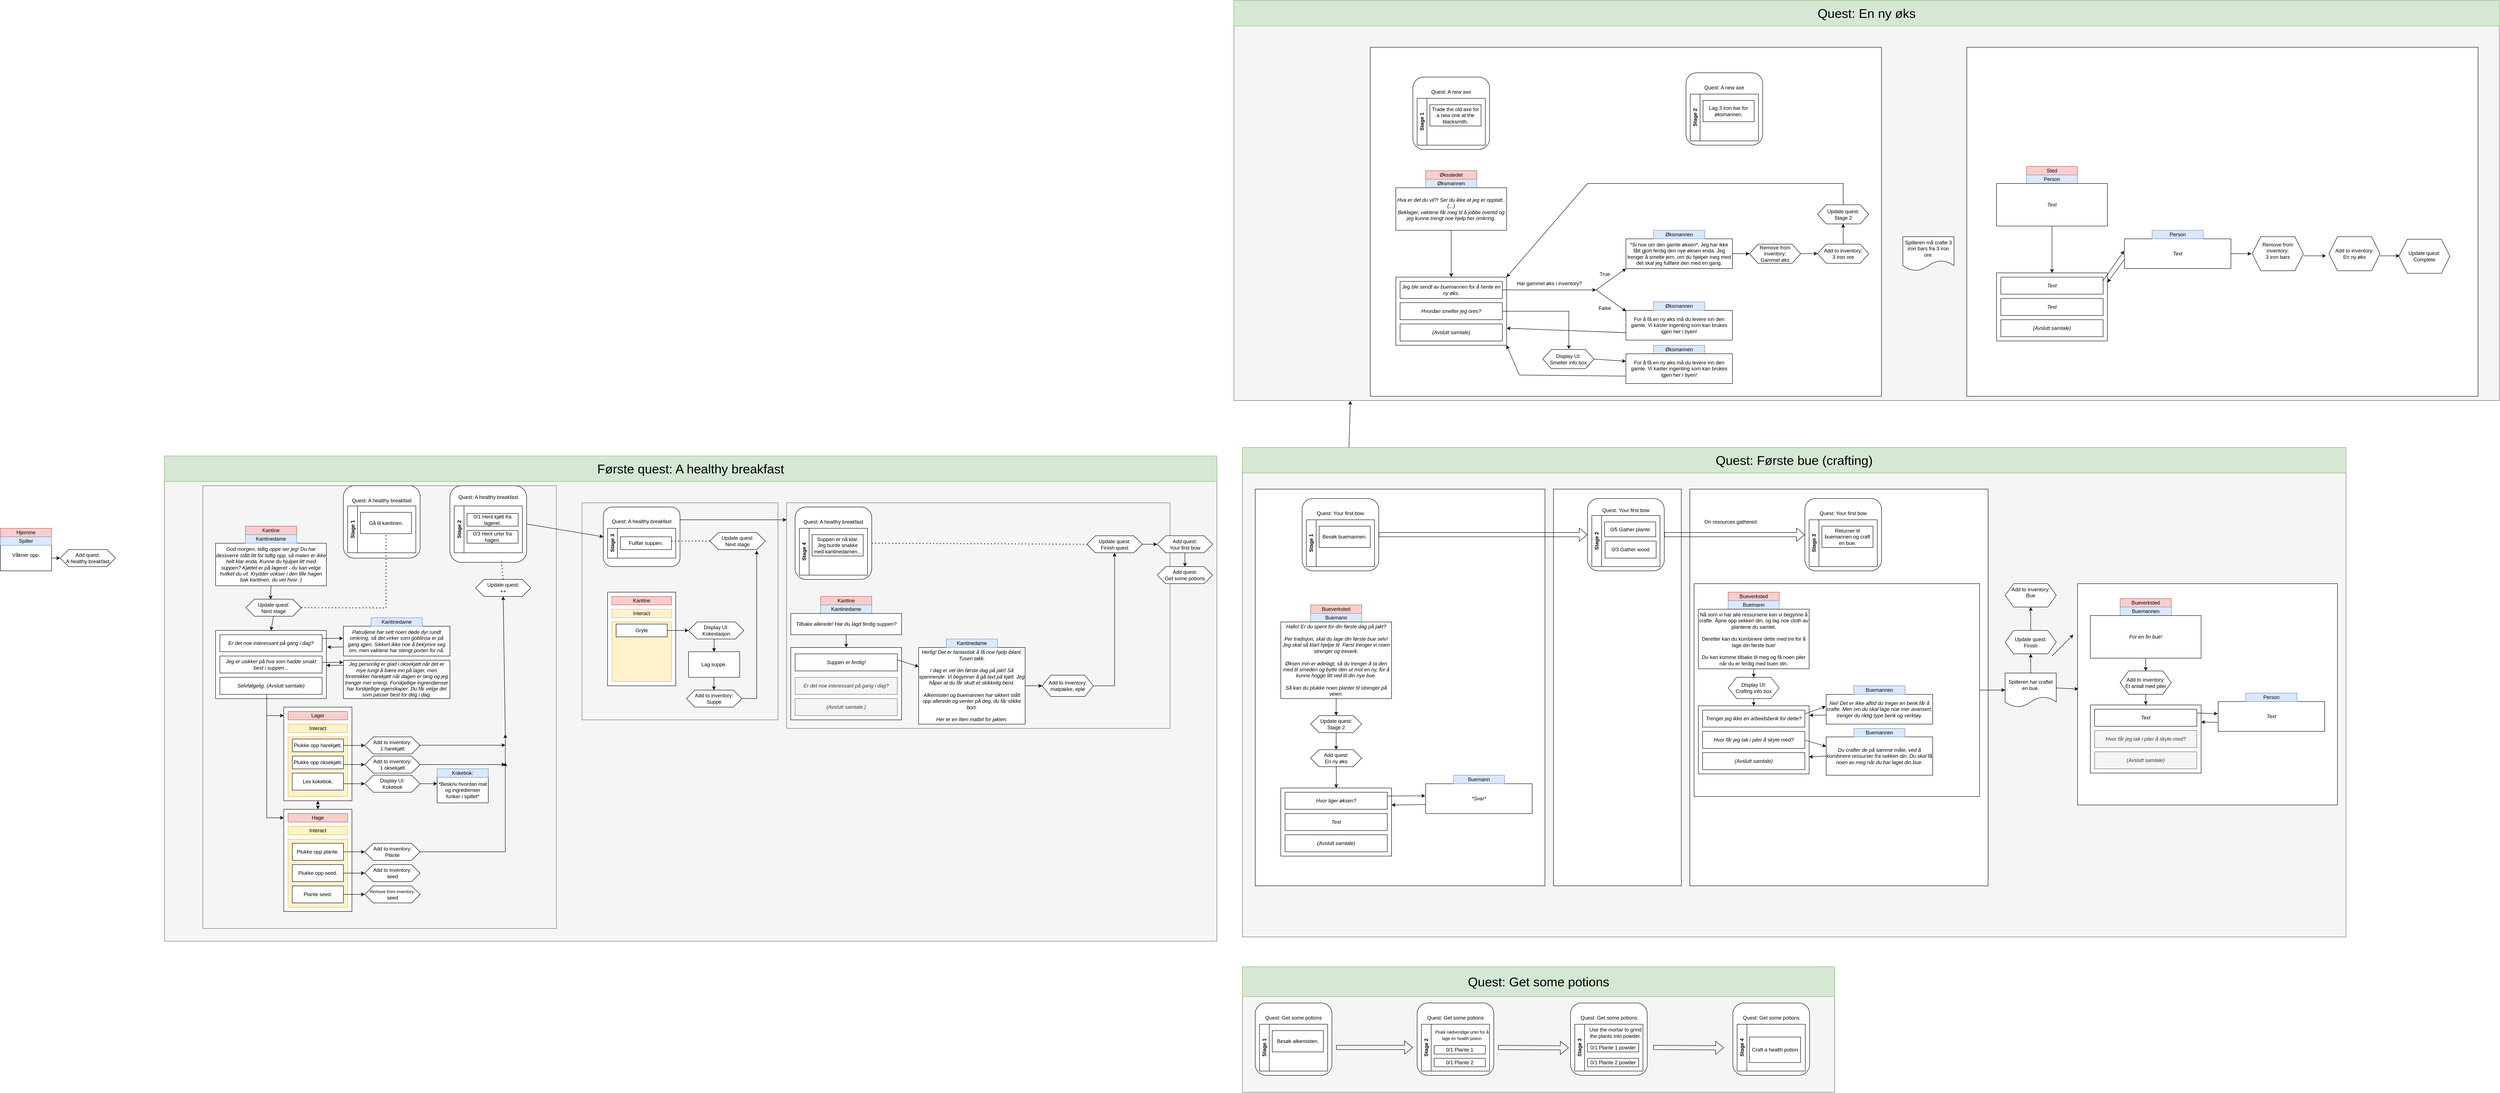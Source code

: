<mxfile version="27.1.5">
  <diagram name="Page-1" id="g6TqFf-J95rABQfKAAWV">
    <mxGraphModel dx="3990" dy="4076" grid="1" gridSize="10" guides="1" tooltips="1" connect="1" arrows="1" fold="1" page="1" pageScale="1" pageWidth="850" pageHeight="1100" math="0" shadow="0">
      <root>
        <mxCell id="0" />
        <mxCell id="1" parent="0" />
        <mxCell id="1TwS_bmIdJYbr3fNDJlL-384" value="" style="rounded=0;whiteSpace=wrap;html=1;fillColor=#f5f5f5;fontColor=#333333;strokeColor=#666666;" vertex="1" parent="1">
          <mxGeometry x="2490" y="1095" width="1390" height="230" as="geometry" />
        </mxCell>
        <mxCell id="1TwS_bmIdJYbr3fNDJlL-325" value="" style="rounded=0;whiteSpace=wrap;html=1;fillColor=#f5f5f5;fontColor=#333333;strokeColor=#666666;" vertex="1" parent="1">
          <mxGeometry x="2470" y="-1180" width="2970" height="880" as="geometry" />
        </mxCell>
        <mxCell id="1TwS_bmIdJYbr3fNDJlL-343" value="" style="rounded=0;whiteSpace=wrap;html=1;" vertex="1" parent="1">
          <mxGeometry x="4190" y="-1130" width="1200" height="820" as="geometry" />
        </mxCell>
        <mxCell id="1TwS_bmIdJYbr3fNDJlL-314" value="" style="rounded=0;whiteSpace=wrap;html=1;" vertex="1" parent="1">
          <mxGeometry x="2790" y="-1130" width="1200" height="820" as="geometry" />
        </mxCell>
        <mxCell id="1TwS_bmIdJYbr3fNDJlL-261" value="" style="rounded=0;whiteSpace=wrap;html=1;fillColor=#f5f5f5;fontColor=#333333;strokeColor=#666666;" vertex="1" parent="1">
          <mxGeometry x="2490" y="-130" width="2590" height="1090" as="geometry" />
        </mxCell>
        <mxCell id="1TwS_bmIdJYbr3fNDJlL-255" value="" style="rounded=0;whiteSpace=wrap;html=1;" vertex="1" parent="1">
          <mxGeometry x="4450" y="130" width="610" height="520" as="geometry" />
        </mxCell>
        <mxCell id="1TwS_bmIdJYbr3fNDJlL-211" value="" style="rounded=0;whiteSpace=wrap;html=1;" vertex="1" parent="1">
          <mxGeometry x="3540" y="-92" width="700" height="932" as="geometry" />
        </mxCell>
        <mxCell id="1TwS_bmIdJYbr3fNDJlL-234" value="" style="rounded=0;whiteSpace=wrap;html=1;" vertex="1" parent="1">
          <mxGeometry x="3550" y="130" width="670" height="500" as="geometry" />
        </mxCell>
        <mxCell id="1TwS_bmIdJYbr3fNDJlL-210" value="" style="rounded=0;whiteSpace=wrap;html=1;" vertex="1" parent="1">
          <mxGeometry x="3220" y="-92" width="300" height="932" as="geometry" />
        </mxCell>
        <mxCell id="1TwS_bmIdJYbr3fNDJlL-196" value="" style="rounded=0;whiteSpace=wrap;html=1;" vertex="1" parent="1">
          <mxGeometry x="2520" y="-92" width="680" height="932" as="geometry" />
        </mxCell>
        <mxCell id="1TwS_bmIdJYbr3fNDJlL-186" value="" style="edgeStyle=orthogonalEdgeStyle;rounded=0;orthogonalLoop=1;jettySize=auto;html=1;exitX=0.5;exitY=1;exitDx=0;exitDy=0;entryX=0.5;entryY=0;entryDx=0;entryDy=0;" edge="1" parent="1" target="1TwS_bmIdJYbr3fNDJlL-152">
          <mxGeometry relative="1" as="geometry">
            <mxPoint x="2710" y="560" as="sourcePoint" />
            <mxPoint x="2780" y="580" as="targetPoint" />
          </mxGeometry>
        </mxCell>
        <mxCell id="1TwS_bmIdJYbr3fNDJlL-152" value="" style="rounded=0;whiteSpace=wrap;html=1;" vertex="1" parent="1">
          <mxGeometry x="2580" y="610" width="260" height="160" as="geometry" />
        </mxCell>
        <mxCell id="1TwS_bmIdJYbr3fNDJlL-124" value="" style="rounded=0;whiteSpace=wrap;html=1;fillColor=#f5f5f5;fontColor=#333333;strokeColor=#666666;" vertex="1" parent="1">
          <mxGeometry x="-40" y="-110" width="2470" height="1080" as="geometry" />
        </mxCell>
        <mxCell id="1TwS_bmIdJYbr3fNDJlL-103" value="" style="rounded=0;whiteSpace=wrap;html=1;fillColor=#f5f5f5;fontColor=#333333;strokeColor=#666666;" vertex="1" parent="1">
          <mxGeometry x="1420" y="-60" width="900" height="530" as="geometry" />
        </mxCell>
        <mxCell id="1TwS_bmIdJYbr3fNDJlL-102" value="" style="rounded=0;whiteSpace=wrap;html=1;fillColor=#f5f5f5;fontColor=#333333;strokeColor=#666666;" vertex="1" parent="1">
          <mxGeometry x="940" y="-60" width="460" height="510" as="geometry" />
        </mxCell>
        <mxCell id="1TwS_bmIdJYbr3fNDJlL-81" value="" style="rounded=0;whiteSpace=wrap;html=1;fillColor=#f5f5f5;fontColor=#333333;strokeColor=#666666;" vertex="1" parent="1">
          <mxGeometry x="50" y="-100" width="830" height="1040" as="geometry" />
        </mxCell>
        <mxCell id="FYnC16tskqoebnY5So_8-1" value="Våkner opp.&lt;div&gt;&lt;br/&gt;&lt;/div&gt;" style="rounded=0;whiteSpace=wrap;html=1;" parent="1" vertex="1">
          <mxGeometry x="-425" y="40" width="120" height="60" as="geometry" />
        </mxCell>
        <mxCell id="FYnC16tskqoebnY5So_8-3" value="Kantine" style="rounded=0;whiteSpace=wrap;html=1;fillColor=#f8cecc;strokeColor=#b85450;" parent="1" vertex="1">
          <mxGeometry x="150" y="-5" width="120" height="20" as="geometry" />
        </mxCell>
        <mxCell id="FYnC16tskqoebnY5So_8-4" value="Hjemme" style="rounded=0;whiteSpace=wrap;html=1;fillColor=#f8cecc;strokeColor=#b85450;" parent="1" vertex="1">
          <mxGeometry x="-425" width="120" height="20" as="geometry" />
        </mxCell>
        <mxCell id="FYnC16tskqoebnY5So_8-5" value="&lt;i&gt;God morgen, tidlig oppe ser jeg! Du har dessverre stått litt for tidlig opp, så maten er ikke helt klar enda. Kunne du hjulpet litt med suppen? Kjøttet er på lageret - du kan velge hvilket du vil. Krydder vokser i den lille hagen bak kantinen, du vet hvor :) &lt;/i&gt;" style="rounded=0;whiteSpace=wrap;html=1;" parent="1" vertex="1">
          <mxGeometry x="80" y="35" width="260" height="100" as="geometry" />
        </mxCell>
        <mxCell id="FYnC16tskqoebnY5So_8-6" style="edgeStyle=orthogonalEdgeStyle;rounded=0;orthogonalLoop=1;jettySize=auto;html=1;exitX=0.5;exitY=1;exitDx=0;exitDy=0;" parent="1" source="FYnC16tskqoebnY5So_8-5" target="FYnC16tskqoebnY5So_8-5" edge="1">
          <mxGeometry relative="1" as="geometry" />
        </mxCell>
        <mxCell id="FYnC16tskqoebnY5So_8-10" value="Kantinedame" style="rounded=0;whiteSpace=wrap;html=1;fillColor=#dae8fc;strokeColor=#6c8ebf;" parent="1" vertex="1">
          <mxGeometry x="150" y="15" width="120" height="20" as="geometry" />
        </mxCell>
        <mxCell id="FYnC16tskqoebnY5So_8-12" value="Spiller" style="rounded=0;whiteSpace=wrap;html=1;fillColor=#dae8fc;strokeColor=#6c8ebf;" parent="1" vertex="1">
          <mxGeometry x="-425" y="20" width="120" height="20" as="geometry" />
        </mxCell>
        <mxCell id="1TwS_bmIdJYbr3fNDJlL-9" value="" style="rounded=0;whiteSpace=wrap;html=1;" vertex="1" parent="1">
          <mxGeometry x="80" y="240" width="260" height="160" as="geometry" />
        </mxCell>
        <mxCell id="FYnC16tskqoebnY5So_8-17" value="&lt;div style=&quot;line-height: 130%;&quot;&gt;Quest: A healthy breakfast&lt;br&gt;&lt;br&gt;&lt;br&gt;&lt;br&gt;&lt;br&gt;&lt;br&gt;&lt;div&gt;&lt;br&gt;&lt;/div&gt;&lt;div&gt;&lt;br&gt;&lt;/div&gt;&lt;div&gt;&lt;br&gt;&lt;/div&gt;&lt;/div&gt;" style="rounded=1;whiteSpace=wrap;html=1;" parent="1" vertex="1">
          <mxGeometry x="630" y="-100" width="180" height="180" as="geometry" />
        </mxCell>
        <mxCell id="1TwS_bmIdJYbr3fNDJlL-4" value="&lt;i&gt;Selvfølgelig. (Avslutt samtale)&lt;/i&gt;" style="rounded=0;whiteSpace=wrap;html=1;" vertex="1" parent="1">
          <mxGeometry x="90" y="350" width="240" height="40" as="geometry" />
        </mxCell>
        <mxCell id="1TwS_bmIdJYbr3fNDJlL-5" value="&lt;i&gt;Er det noe interessant på gang i dag?&lt;/i&gt;" style="rounded=0;whiteSpace=wrap;html=1;" vertex="1" parent="1">
          <mxGeometry x="90" y="250" width="240" height="40" as="geometry" />
        </mxCell>
        <mxCell id="1TwS_bmIdJYbr3fNDJlL-6" value="" style="endArrow=classic;html=1;rounded=0;exitX=0.999;exitY=0.221;exitDx=0;exitDy=0;entryX=-0.004;entryY=0.406;entryDx=0;entryDy=0;entryPerimeter=0;exitPerimeter=0;" edge="1" parent="1" source="1TwS_bmIdJYbr3fNDJlL-5" target="1TwS_bmIdJYbr3fNDJlL-7">
          <mxGeometry width="50" height="50" relative="1" as="geometry">
            <mxPoint x="330.75" y="260" as="sourcePoint" />
            <mxPoint x="380" y="252.61" as="targetPoint" />
          </mxGeometry>
        </mxCell>
        <mxCell id="1TwS_bmIdJYbr3fNDJlL-7" value="&lt;i&gt;Patruljene har sett noen døde dyr rundt omkring, så det virker som goblinsa er på gang igjen. Sikkert ikke noe å bekymre seg om, men vaktene har stengt porten for nå.&lt;/i&gt;" style="rounded=0;whiteSpace=wrap;html=1;" vertex="1" parent="1">
          <mxGeometry x="380" y="230" width="250" height="70" as="geometry" />
        </mxCell>
        <mxCell id="1TwS_bmIdJYbr3fNDJlL-10" value="" style="endArrow=classic;html=1;rounded=0;exitX=-0.001;exitY=0.698;exitDx=0;exitDy=0;exitPerimeter=0;entryX=1.008;entryY=0.245;entryDx=0;entryDy=0;entryPerimeter=0;" edge="1" parent="1" source="1TwS_bmIdJYbr3fNDJlL-7" target="1TwS_bmIdJYbr3fNDJlL-9">
          <mxGeometry width="50" height="50" relative="1" as="geometry">
            <mxPoint x="370" y="340" as="sourcePoint" />
            <mxPoint x="342" y="326" as="targetPoint" />
          </mxGeometry>
        </mxCell>
        <mxCell id="1TwS_bmIdJYbr3fNDJlL-25" value="" style="rounded=0;whiteSpace=wrap;html=1;" vertex="1" parent="1">
          <mxGeometry x="240" y="420" width="160" height="220" as="geometry" />
        </mxCell>
        <mxCell id="1TwS_bmIdJYbr3fNDJlL-11" value="Kantinedame" style="rounded=0;whiteSpace=wrap;html=1;fillColor=#dae8fc;strokeColor=#6c8ebf;" vertex="1" parent="1">
          <mxGeometry x="445" y="210" width="120" height="20" as="geometry" />
        </mxCell>
        <mxCell id="1TwS_bmIdJYbr3fNDJlL-12" value="&lt;i&gt;Jeg er usikker på hva som hadde smakt best i suppen...&lt;/i&gt;" style="rounded=0;whiteSpace=wrap;html=1;" vertex="1" parent="1">
          <mxGeometry x="90" y="300" width="240" height="40" as="geometry" />
        </mxCell>
        <mxCell id="1TwS_bmIdJYbr3fNDJlL-32" value="" style="rounded=0;whiteSpace=wrap;html=1;fillColor=#fff2cc;strokeColor=#d6b656;" vertex="1" parent="1">
          <mxGeometry x="250" y="490" width="140" height="140" as="geometry" />
        </mxCell>
        <mxCell id="1TwS_bmIdJYbr3fNDJlL-13" value="" style="endArrow=classic;html=1;rounded=0;exitX=1;exitY=0.5;exitDx=0;exitDy=0;entryX=-0.002;entryY=0.054;entryDx=0;entryDy=0;entryPerimeter=0;" edge="1" parent="1" target="1TwS_bmIdJYbr3fNDJlL-14">
          <mxGeometry width="50" height="50" relative="1" as="geometry">
            <mxPoint x="330" y="314.84" as="sourcePoint" />
            <mxPoint x="370" y="315" as="targetPoint" />
          </mxGeometry>
        </mxCell>
        <mxCell id="1TwS_bmIdJYbr3fNDJlL-14" value="&lt;i&gt;Jeg personlig er glad i oksekjøtt når det er mye tungt å bære inn på lager, men foretrekker harekjøtt når dagen er lang og jeg trenger mer energi. Forskjellige ingrendienser har forskjellige egenskaper. Du får velge det som passer best for deg i dag.&lt;/i&gt;" style="rounded=0;whiteSpace=wrap;html=1;" vertex="1" parent="1">
          <mxGeometry x="380" y="310" width="250" height="90" as="geometry" />
        </mxCell>
        <mxCell id="1TwS_bmIdJYbr3fNDJlL-15" value="" style="endArrow=classic;html=1;rounded=0;exitX=0;exitY=0.131;exitDx=0;exitDy=0;exitPerimeter=0;" edge="1" parent="1" source="1TwS_bmIdJYbr3fNDJlL-14">
          <mxGeometry width="50" height="50" relative="1" as="geometry">
            <mxPoint x="366.9" y="340" as="sourcePoint" />
            <mxPoint x="340" y="322" as="targetPoint" />
          </mxGeometry>
        </mxCell>
        <mxCell id="1TwS_bmIdJYbr3fNDJlL-19" value="" style="endArrow=classic;html=1;rounded=0;" edge="1" parent="1">
          <mxGeometry width="50" height="50" relative="1" as="geometry">
            <mxPoint x="200" y="390" as="sourcePoint" />
            <mxPoint x="240" y="440" as="targetPoint" />
            <Array as="points">
              <mxPoint x="200" y="440" />
            </Array>
          </mxGeometry>
        </mxCell>
        <mxCell id="1TwS_bmIdJYbr3fNDJlL-23" value="Plukke opp harekjøtt." style="rounded=0;whiteSpace=wrap;html=1;" vertex="1" parent="1">
          <mxGeometry x="260" y="495" width="120" height="30" as="geometry" />
        </mxCell>
        <mxCell id="1TwS_bmIdJYbr3fNDJlL-24" value="Lager" style="rounded=0;whiteSpace=wrap;html=1;fillColor=#f8cecc;strokeColor=#b85450;" vertex="1" parent="1">
          <mxGeometry x="250" y="430" width="140" height="20" as="geometry" />
        </mxCell>
        <mxCell id="1TwS_bmIdJYbr3fNDJlL-26" value="Plukke opp oksekjøtt." style="rounded=0;whiteSpace=wrap;html=1;" vertex="1" parent="1">
          <mxGeometry x="260" y="535" width="120" height="30" as="geometry" />
        </mxCell>
        <mxCell id="1TwS_bmIdJYbr3fNDJlL-27" value="" style="endArrow=classic;html=1;rounded=0;entryX=0;entryY=0.5;entryDx=0;entryDy=0;exitX=1;exitY=0.5;exitDx=0;exitDy=0;" edge="1" parent="1" target="1TwS_bmIdJYbr3fNDJlL-28">
          <mxGeometry width="50" height="50" relative="1" as="geometry">
            <mxPoint x="380" y="510" as="sourcePoint" />
            <mxPoint x="430" y="515" as="targetPoint" />
          </mxGeometry>
        </mxCell>
        <mxCell id="1TwS_bmIdJYbr3fNDJlL-28" value="Add to inventory: &lt;br&gt;1 harekjøtt" style="shape=hexagon;perimeter=hexagonPerimeter2;whiteSpace=wrap;html=1;fixedSize=1;" vertex="1" parent="1">
          <mxGeometry x="430" y="490" width="130" height="40" as="geometry" />
        </mxCell>
        <mxCell id="1TwS_bmIdJYbr3fNDJlL-29" value="Add to inventory: &lt;br&gt;1 oksekjøtt" style="shape=hexagon;perimeter=hexagonPerimeter2;whiteSpace=wrap;html=1;fixedSize=1;" vertex="1" parent="1">
          <mxGeometry x="430" y="535" width="130" height="40" as="geometry" />
        </mxCell>
        <mxCell id="1TwS_bmIdJYbr3fNDJlL-30" value="" style="endArrow=classic;html=1;rounded=0;entryX=0;entryY=0.5;entryDx=0;entryDy=0;exitX=1;exitY=0.5;exitDx=0;exitDy=0;" edge="1" parent="1" target="1TwS_bmIdJYbr3fNDJlL-29">
          <mxGeometry width="50" height="50" relative="1" as="geometry">
            <mxPoint x="380" y="555" as="sourcePoint" />
            <mxPoint x="430" y="535" as="targetPoint" />
          </mxGeometry>
        </mxCell>
        <mxCell id="1TwS_bmIdJYbr3fNDJlL-31" value="Les kokebok." style="rounded=0;whiteSpace=wrap;html=1;" vertex="1" parent="1">
          <mxGeometry x="260" y="575" width="120" height="40" as="geometry" />
        </mxCell>
        <mxCell id="1TwS_bmIdJYbr3fNDJlL-36" value="Interact" style="rounded=0;whiteSpace=wrap;html=1;fillColor=#fff2cc;strokeColor=#d6b656;" vertex="1" parent="1">
          <mxGeometry x="250" y="460" width="140" height="20" as="geometry" />
        </mxCell>
        <mxCell id="1TwS_bmIdJYbr3fNDJlL-37" value="" style="endArrow=classic;html=1;rounded=0;" edge="1" parent="1">
          <mxGeometry width="50" height="50" relative="1" as="geometry">
            <mxPoint x="380" y="600" as="sourcePoint" />
            <mxPoint x="430" y="600" as="targetPoint" />
          </mxGeometry>
        </mxCell>
        <mxCell id="1TwS_bmIdJYbr3fNDJlL-38" value="&lt;div&gt;Display UI:&lt;/div&gt;&lt;div&gt;Kokebok&lt;/div&gt;" style="shape=hexagon;perimeter=hexagonPerimeter2;whiteSpace=wrap;html=1;fixedSize=1;" vertex="1" parent="1">
          <mxGeometry x="430" y="580" width="130" height="40" as="geometry" />
        </mxCell>
        <mxCell id="1TwS_bmIdJYbr3fNDJlL-39" value="" style="endArrow=classic;html=1;rounded=0;" edge="1" parent="1">
          <mxGeometry width="50" height="50" relative="1" as="geometry">
            <mxPoint x="560" y="600" as="sourcePoint" />
            <mxPoint x="600" y="600" as="targetPoint" />
          </mxGeometry>
        </mxCell>
        <mxCell id="1TwS_bmIdJYbr3fNDJlL-40" value="*Beskriv hvordan mat og ingredienser funker i spillet*" style="rounded=0;whiteSpace=wrap;html=1;" vertex="1" parent="1">
          <mxGeometry x="600" y="585" width="120" height="60" as="geometry" />
        </mxCell>
        <mxCell id="1TwS_bmIdJYbr3fNDJlL-41" value="Kokebok:" style="rounded=0;whiteSpace=wrap;html=1;fillColor=#dae8fc;strokeColor=#6c8ebf;" vertex="1" parent="1">
          <mxGeometry x="600" y="565" width="120" height="20" as="geometry" />
        </mxCell>
        <mxCell id="1TwS_bmIdJYbr3fNDJlL-42" value="" style="endArrow=classic;html=1;rounded=0;" edge="1" parent="1">
          <mxGeometry width="50" height="50" relative="1" as="geometry">
            <mxPoint x="200" y="440" as="sourcePoint" />
            <mxPoint x="240" y="680" as="targetPoint" />
            <Array as="points">
              <mxPoint x="200" y="680" />
            </Array>
          </mxGeometry>
        </mxCell>
        <mxCell id="1TwS_bmIdJYbr3fNDJlL-43" value="" style="rounded=0;whiteSpace=wrap;html=1;" vertex="1" parent="1">
          <mxGeometry x="240" y="660" width="160" height="240" as="geometry" />
        </mxCell>
        <mxCell id="1TwS_bmIdJYbr3fNDJlL-44" value="Interact" style="rounded=0;whiteSpace=wrap;html=1;fillColor=#fff2cc;strokeColor=#d6b656;" vertex="1" parent="1">
          <mxGeometry x="250" y="700" width="140" height="20" as="geometry" />
        </mxCell>
        <mxCell id="1TwS_bmIdJYbr3fNDJlL-45" value="" style="rounded=0;whiteSpace=wrap;html=1;fillColor=#fff2cc;strokeColor=#d6b656;" vertex="1" parent="1">
          <mxGeometry x="250" y="730" width="140" height="160" as="geometry" />
        </mxCell>
        <mxCell id="1TwS_bmIdJYbr3fNDJlL-46" value="Plukke opp plante." style="rounded=0;whiteSpace=wrap;html=1;" vertex="1" parent="1">
          <mxGeometry x="260" y="740" width="120" height="40" as="geometry" />
        </mxCell>
        <mxCell id="1TwS_bmIdJYbr3fNDJlL-47" value="Hage" style="rounded=0;whiteSpace=wrap;html=1;fillColor=#f8cecc;strokeColor=#b85450;" vertex="1" parent="1">
          <mxGeometry x="250" y="670" width="140" height="20" as="geometry" />
        </mxCell>
        <mxCell id="1TwS_bmIdJYbr3fNDJlL-48" value="Plukke opp seed." style="rounded=0;whiteSpace=wrap;html=1;" vertex="1" parent="1">
          <mxGeometry x="260" y="790" width="120" height="40" as="geometry" />
        </mxCell>
        <mxCell id="1TwS_bmIdJYbr3fNDJlL-49" value="Plante seed." style="rounded=0;whiteSpace=wrap;html=1;" vertex="1" parent="1">
          <mxGeometry x="260" y="840" width="120" height="40" as="geometry" />
        </mxCell>
        <mxCell id="1TwS_bmIdJYbr3fNDJlL-50" value="&lt;div&gt;Add to inventory:&lt;/div&gt;&lt;div&gt;seed&lt;/div&gt;" style="shape=hexagon;perimeter=hexagonPerimeter2;whiteSpace=wrap;html=1;fixedSize=1;" vertex="1" parent="1">
          <mxGeometry x="430" y="790" width="130" height="40" as="geometry" />
        </mxCell>
        <mxCell id="1TwS_bmIdJYbr3fNDJlL-51" value="" style="endArrow=classic;html=1;rounded=0;" edge="1" parent="1">
          <mxGeometry width="50" height="50" relative="1" as="geometry">
            <mxPoint x="380" y="810" as="sourcePoint" />
            <mxPoint x="430" y="810" as="targetPoint" />
          </mxGeometry>
        </mxCell>
        <mxCell id="1TwS_bmIdJYbr3fNDJlL-52" value="&lt;div&gt;Add to inventory: &lt;br&gt;&lt;/div&gt;&lt;div&gt;Plante&lt;/div&gt;" style="shape=hexagon;perimeter=hexagonPerimeter2;whiteSpace=wrap;html=1;fixedSize=1;" vertex="1" parent="1">
          <mxGeometry x="430" y="740" width="130" height="40" as="geometry" />
        </mxCell>
        <mxCell id="1TwS_bmIdJYbr3fNDJlL-53" value="" style="endArrow=classic;html=1;rounded=0;" edge="1" parent="1">
          <mxGeometry width="50" height="50" relative="1" as="geometry">
            <mxPoint x="380" y="760" as="sourcePoint" />
            <mxPoint x="430" y="760" as="targetPoint" />
          </mxGeometry>
        </mxCell>
        <mxCell id="1TwS_bmIdJYbr3fNDJlL-54" value="&lt;div&gt;&lt;font style=&quot;font-size: 10px;&quot;&gt;Remove from inventory:&lt;/font&gt;&lt;/div&gt;&lt;div&gt;&lt;font&gt;seed&lt;/font&gt;&lt;/div&gt;" style="shape=hexagon;perimeter=hexagonPerimeter2;whiteSpace=wrap;html=1;fixedSize=1;" vertex="1" parent="1">
          <mxGeometry x="430" y="840" width="130" height="40" as="geometry" />
        </mxCell>
        <mxCell id="1TwS_bmIdJYbr3fNDJlL-55" value="" style="endArrow=classic;html=1;rounded=0;" edge="1" parent="1">
          <mxGeometry width="50" height="50" relative="1" as="geometry">
            <mxPoint x="380" y="860" as="sourcePoint" />
            <mxPoint x="430" y="860" as="targetPoint" />
          </mxGeometry>
        </mxCell>
        <mxCell id="1TwS_bmIdJYbr3fNDJlL-57" value="" style="endArrow=classic;html=1;rounded=0;exitX=1;exitY=0.5;exitDx=0;exitDy=0;" edge="1" parent="1" source="1TwS_bmIdJYbr3fNDJlL-29">
          <mxGeometry width="50" height="50" relative="1" as="geometry">
            <mxPoint x="560" y="550" as="sourcePoint" />
            <mxPoint x="760" y="555" as="targetPoint" />
            <Array as="points">
              <mxPoint x="640" y="555" />
              <mxPoint x="740" y="555" />
            </Array>
          </mxGeometry>
        </mxCell>
        <mxCell id="1TwS_bmIdJYbr3fNDJlL-63" value="0/1 Hent kjøtt fra lageret." style="rounded=0;whiteSpace=wrap;html=1;" vertex="1" parent="1">
          <mxGeometry x="670" y="-35" width="120" height="30" as="geometry" />
        </mxCell>
        <mxCell id="1TwS_bmIdJYbr3fNDJlL-64" value="0/3 Hent urter fra hagen." style="rounded=0;whiteSpace=wrap;html=1;" vertex="1" parent="1">
          <mxGeometry x="670" y="5" width="120" height="30" as="geometry" />
        </mxCell>
        <mxCell id="1TwS_bmIdJYbr3fNDJlL-69" value="Update quest:&lt;br&gt;++" style="shape=hexagon;perimeter=hexagonPerimeter2;whiteSpace=wrap;html=1;fixedSize=1;" vertex="1" parent="1">
          <mxGeometry x="690" y="120" width="130" height="40" as="geometry" />
        </mxCell>
        <mxCell id="1TwS_bmIdJYbr3fNDJlL-72" value="" style="endArrow=classic;html=1;rounded=0;entryX=0;entryY=0.5;entryDx=0;entryDy=0;" edge="1" parent="1" target="1TwS_bmIdJYbr3fNDJlL-75">
          <mxGeometry width="50" height="50" relative="1" as="geometry">
            <mxPoint x="810" y="-10" as="sourcePoint" />
            <mxPoint x="870" y="20" as="targetPoint" />
          </mxGeometry>
        </mxCell>
        <mxCell id="1TwS_bmIdJYbr3fNDJlL-74" value="Stage 2" style="swimlane;horizontal=0;whiteSpace=wrap;html=1;" vertex="1" parent="1">
          <mxGeometry x="640" y="-52.5" width="160" height="110" as="geometry">
            <mxRectangle x="510" width="40" height="70" as="alternateBounds" />
          </mxGeometry>
        </mxCell>
        <mxCell id="1TwS_bmIdJYbr3fNDJlL-75" value="Quest: A healthy breakfast&lt;br&gt;&lt;br&gt;&lt;br&gt;&lt;br&gt;&lt;br&gt;&lt;div&gt;&lt;br/&gt;&lt;/div&gt;" style="rounded=1;whiteSpace=wrap;html=1;" vertex="1" parent="1">
          <mxGeometry x="990" y="-50" width="180" height="140" as="geometry" />
        </mxCell>
        <mxCell id="1TwS_bmIdJYbr3fNDJlL-76" value="Stage 3" style="swimlane;horizontal=0;whiteSpace=wrap;html=1;" vertex="1" parent="1">
          <mxGeometry x="1000" width="160" height="70" as="geometry">
            <mxRectangle x="510" width="40" height="70" as="alternateBounds" />
          </mxGeometry>
        </mxCell>
        <mxCell id="1TwS_bmIdJYbr3fNDJlL-77" value="Fullfør suppen." style="rounded=0;whiteSpace=wrap;html=1;" vertex="1" parent="1">
          <mxGeometry x="1030" y="20" width="120" height="30" as="geometry" />
        </mxCell>
        <mxCell id="1TwS_bmIdJYbr3fNDJlL-79" value="" style="endArrow=classic;startArrow=classic;html=1;rounded=0;exitX=0.5;exitY=0;exitDx=0;exitDy=0;entryX=0.5;entryY=1;entryDx=0;entryDy=0;" edge="1" parent="1" source="1TwS_bmIdJYbr3fNDJlL-43" target="1TwS_bmIdJYbr3fNDJlL-25">
          <mxGeometry width="50" height="50" relative="1" as="geometry">
            <mxPoint x="280" y="690" as="sourcePoint" />
            <mxPoint x="330" y="640" as="targetPoint" />
          </mxGeometry>
        </mxCell>
        <mxCell id="1TwS_bmIdJYbr3fNDJlL-84" value="" style="rounded=0;whiteSpace=wrap;html=1;" vertex="1" parent="1">
          <mxGeometry x="1000" y="150" width="160" height="220" as="geometry" />
        </mxCell>
        <mxCell id="1TwS_bmIdJYbr3fNDJlL-85" value="Kantine" style="rounded=0;whiteSpace=wrap;html=1;fillColor=#f8cecc;strokeColor=#b85450;" vertex="1" parent="1">
          <mxGeometry x="1010" y="160" width="140" height="20" as="geometry" />
        </mxCell>
        <mxCell id="1TwS_bmIdJYbr3fNDJlL-86" value="Interact" style="rounded=0;whiteSpace=wrap;html=1;fillColor=#fff2cc;strokeColor=#d6b656;" vertex="1" parent="1">
          <mxGeometry x="1010" y="190" width="140" height="20" as="geometry" />
        </mxCell>
        <mxCell id="1TwS_bmIdJYbr3fNDJlL-87" value="" style="rounded=0;whiteSpace=wrap;html=1;fillColor=#fff2cc;strokeColor=#d6b656;" vertex="1" parent="1">
          <mxGeometry x="1010" y="220" width="140" height="140" as="geometry" />
        </mxCell>
        <mxCell id="1TwS_bmIdJYbr3fNDJlL-88" value="Gryte" style="rounded=0;whiteSpace=wrap;html=1;" vertex="1" parent="1">
          <mxGeometry x="1020" y="225" width="120" height="30" as="geometry" />
        </mxCell>
        <mxCell id="1TwS_bmIdJYbr3fNDJlL-89" value="" style="endArrow=classic;html=1;rounded=0;entryX=0;entryY=0.5;entryDx=0;entryDy=0;exitX=1;exitY=0.5;exitDx=0;exitDy=0;" edge="1" target="1TwS_bmIdJYbr3fNDJlL-90" parent="1">
          <mxGeometry width="50" height="50" relative="1" as="geometry">
            <mxPoint x="1140" y="240" as="sourcePoint" />
            <mxPoint x="1190" y="245" as="targetPoint" />
          </mxGeometry>
        </mxCell>
        <mxCell id="1TwS_bmIdJYbr3fNDJlL-90" value="&lt;div&gt;Display UI:&lt;/div&gt;&lt;div&gt;Kokestasjon&lt;/div&gt;" style="shape=hexagon;perimeter=hexagonPerimeter2;whiteSpace=wrap;html=1;fixedSize=1;" vertex="1" parent="1">
          <mxGeometry x="1190" y="220" width="130" height="40" as="geometry" />
        </mxCell>
        <mxCell id="1TwS_bmIdJYbr3fNDJlL-91" value="" style="endArrow=classic;html=1;rounded=0;" edge="1" parent="1">
          <mxGeometry width="50" height="50" relative="1" as="geometry">
            <mxPoint x="1250" y="260" as="sourcePoint" />
            <mxPoint x="1250" y="290" as="targetPoint" />
          </mxGeometry>
        </mxCell>
        <mxCell id="1TwS_bmIdJYbr3fNDJlL-92" value="Lag suppe." style="rounded=0;whiteSpace=wrap;html=1;" vertex="1" parent="1">
          <mxGeometry x="1190" y="290" width="120" height="60" as="geometry" />
        </mxCell>
        <mxCell id="1TwS_bmIdJYbr3fNDJlL-93" value="&lt;div&gt;Update quest:&lt;/div&gt;&lt;div&gt;Next stage&lt;/div&gt;" style="shape=hexagon;perimeter=hexagonPerimeter2;whiteSpace=wrap;html=1;fixedSize=1;" vertex="1" parent="1">
          <mxGeometry x="1240" y="10" width="130" height="40" as="geometry" />
        </mxCell>
        <mxCell id="1TwS_bmIdJYbr3fNDJlL-94" value="" style="endArrow=classic;html=1;rounded=0;entryX=0.846;entryY=1.063;entryDx=0;entryDy=0;entryPerimeter=0;exitX=0.981;exitY=0.489;exitDx=0;exitDy=0;exitPerimeter=0;" edge="1" parent="1" source="1TwS_bmIdJYbr3fNDJlL-96" target="1TwS_bmIdJYbr3fNDJlL-93">
          <mxGeometry width="50" height="50" relative="1" as="geometry">
            <mxPoint x="1320" y="400" as="sourcePoint" />
            <mxPoint x="1360" y="270" as="targetPoint" />
            <Array as="points">
              <mxPoint x="1350" y="400" />
              <mxPoint x="1350" y="320" />
            </Array>
          </mxGeometry>
        </mxCell>
        <mxCell id="1TwS_bmIdJYbr3fNDJlL-95" value="" style="endArrow=none;dashed=1;html=1;dashPattern=1 3;strokeWidth=2;rounded=0;" edge="1" parent="1">
          <mxGeometry width="50" height="50" relative="1" as="geometry">
            <mxPoint x="1150" y="30" as="sourcePoint" />
            <mxPoint x="1240" y="30" as="targetPoint" />
          </mxGeometry>
        </mxCell>
        <mxCell id="1TwS_bmIdJYbr3fNDJlL-96" value="&lt;div&gt;Add to inventory:&lt;/div&gt;&lt;div&gt;Suppe&lt;/div&gt;" style="shape=hexagon;perimeter=hexagonPerimeter2;whiteSpace=wrap;html=1;fixedSize=1;" vertex="1" parent="1">
          <mxGeometry x="1185" y="380" width="130" height="40" as="geometry" />
        </mxCell>
        <mxCell id="1TwS_bmIdJYbr3fNDJlL-97" value="" style="endArrow=classic;html=1;rounded=0;" edge="1" parent="1">
          <mxGeometry width="50" height="50" relative="1" as="geometry">
            <mxPoint x="1249.57" y="350" as="sourcePoint" />
            <mxPoint x="1249.57" y="380" as="targetPoint" />
          </mxGeometry>
        </mxCell>
        <mxCell id="1TwS_bmIdJYbr3fNDJlL-98" value="" style="endArrow=classic;html=1;rounded=0;" edge="1" parent="1">
          <mxGeometry width="50" height="50" relative="1" as="geometry">
            <mxPoint x="1170" y="-20" as="sourcePoint" />
            <mxPoint x="1420" y="-20" as="targetPoint" />
          </mxGeometry>
        </mxCell>
        <mxCell id="1TwS_bmIdJYbr3fNDJlL-99" value="Quest: A healthy breakfast&lt;br&gt;&lt;br&gt;&lt;br&gt;&lt;br&gt;&lt;br&gt;&lt;br&gt;&lt;br&gt;&lt;div&gt;&lt;br/&gt;&lt;/div&gt;" style="rounded=1;whiteSpace=wrap;html=1;" vertex="1" parent="1">
          <mxGeometry x="1440" y="-50" width="180" height="170" as="geometry" />
        </mxCell>
        <mxCell id="1TwS_bmIdJYbr3fNDJlL-100" value="Stage 4" style="swimlane;horizontal=0;whiteSpace=wrap;html=1;" vertex="1" parent="1">
          <mxGeometry x="1450" width="160" height="110" as="geometry">
            <mxRectangle x="510" width="40" height="70" as="alternateBounds" />
          </mxGeometry>
        </mxCell>
        <mxCell id="1TwS_bmIdJYbr3fNDJlL-101" value="Suppen er nå klar. Jeg burde snakke med kantinedamen... " style="rounded=0;whiteSpace=wrap;html=1;" vertex="1" parent="1TwS_bmIdJYbr3fNDJlL-100">
          <mxGeometry x="30" y="15" width="120" height="50" as="geometry" />
        </mxCell>
        <mxCell id="1TwS_bmIdJYbr3fNDJlL-104" value="Kantine" style="rounded=0;whiteSpace=wrap;html=1;fillColor=#f8cecc;strokeColor=#b85450;" vertex="1" parent="1">
          <mxGeometry x="1500" y="160" width="120" height="20" as="geometry" />
        </mxCell>
        <mxCell id="1TwS_bmIdJYbr3fNDJlL-105" value="Kantinedame" style="rounded=0;whiteSpace=wrap;html=1;fillColor=#dae8fc;strokeColor=#6c8ebf;" vertex="1" parent="1">
          <mxGeometry x="1500" y="180" width="120" height="20" as="geometry" />
        </mxCell>
        <mxCell id="1TwS_bmIdJYbr3fNDJlL-106" value="&lt;i&gt;Tilbake allerede! Har du lagd ferdig suppen?&lt;/i&gt;" style="rounded=0;whiteSpace=wrap;html=1;" vertex="1" parent="1">
          <mxGeometry x="1430" y="200" width="260" height="50" as="geometry" />
        </mxCell>
        <mxCell id="1TwS_bmIdJYbr3fNDJlL-109" value="" style="rounded=0;whiteSpace=wrap;html=1;" vertex="1" parent="1">
          <mxGeometry x="1430" y="280" width="260" height="170" as="geometry" />
        </mxCell>
        <mxCell id="1TwS_bmIdJYbr3fNDJlL-110" value="&lt;i&gt;Er det noe interessant på gang i dag?&lt;/i&gt;" style="rounded=0;whiteSpace=wrap;html=1;fillColor=#f5f5f5;fontColor=#333333;strokeColor=#666666;" vertex="1" parent="1">
          <mxGeometry x="1440" y="350" width="240" height="40" as="geometry" />
        </mxCell>
        <mxCell id="1TwS_bmIdJYbr3fNDJlL-111" value="" style="endArrow=classic;html=1;rounded=0;entryX=0.5;entryY=0;entryDx=0;entryDy=0;" edge="1" parent="1" target="1TwS_bmIdJYbr3fNDJlL-109">
          <mxGeometry width="50" height="50" relative="1" as="geometry">
            <mxPoint x="1560" y="250" as="sourcePoint" />
            <mxPoint x="1610" y="200" as="targetPoint" />
          </mxGeometry>
        </mxCell>
        <mxCell id="1TwS_bmIdJYbr3fNDJlL-112" value="&lt;i&gt;Suppen er ferdig!&lt;/i&gt;" style="rounded=0;whiteSpace=wrap;html=1;" vertex="1" parent="1">
          <mxGeometry x="1440" y="295" width="240" height="40" as="geometry" />
        </mxCell>
        <mxCell id="1TwS_bmIdJYbr3fNDJlL-113" value="" style="endArrow=classic;html=1;rounded=0;exitX=0.999;exitY=0.221;exitDx=0;exitDy=0;entryX=0;entryY=0.25;entryDx=0;entryDy=0;exitPerimeter=0;" edge="1" target="1TwS_bmIdJYbr3fNDJlL-114" parent="1">
          <mxGeometry width="50" height="50" relative="1" as="geometry">
            <mxPoint x="1680" y="309" as="sourcePoint" />
            <mxPoint x="1730" y="302.61" as="targetPoint" />
          </mxGeometry>
        </mxCell>
        <mxCell id="1TwS_bmIdJYbr3fNDJlL-114" value="&lt;i&gt;Herlig! Det er fantastisk å få noe hjelp iblant. Tusen takk.&lt;br&gt;&lt;br&gt;I dag er vel din første dag på jakt! Så spennende. Vi begynner å gå lavt på kjøtt. Jeg håper at du får skutt et skikkelig beist.&lt;br&gt;&lt;br&gt;Alkemisten og buemannen har sikkert stått opp allerede og venter på deg, du får stikke bort.&lt;br&gt;&lt;br&gt;Her er en liten matbit for jakten.&lt;/i&gt;" style="rounded=0;whiteSpace=wrap;html=1;" vertex="1" parent="1">
          <mxGeometry x="1730" y="280" width="250" height="180" as="geometry" />
        </mxCell>
        <mxCell id="1TwS_bmIdJYbr3fNDJlL-115" value="Kantinedame" style="rounded=0;whiteSpace=wrap;html=1;fillColor=#dae8fc;strokeColor=#6c8ebf;" vertex="1" parent="1">
          <mxGeometry x="1795" y="260" width="120" height="20" as="geometry" />
        </mxCell>
        <mxCell id="1TwS_bmIdJYbr3fNDJlL-116" value="&lt;i&gt;(Avslutt samtale.)&lt;/i&gt;" style="rounded=0;whiteSpace=wrap;html=1;fillColor=#f5f5f5;fontColor=#333333;strokeColor=#666666;" vertex="1" parent="1">
          <mxGeometry x="1440" y="400" width="240" height="40" as="geometry" />
        </mxCell>
        <mxCell id="1TwS_bmIdJYbr3fNDJlL-117" value="" style="endArrow=classic;html=1;rounded=0;" edge="1" parent="1">
          <mxGeometry width="50" height="50" relative="1" as="geometry">
            <mxPoint x="1980" y="370" as="sourcePoint" />
            <mxPoint x="2020" y="370" as="targetPoint" />
          </mxGeometry>
        </mxCell>
        <mxCell id="1TwS_bmIdJYbr3fNDJlL-118" value="&lt;div&gt;Add to inventory:&lt;/div&gt;&lt;div&gt;matpakke, eple&lt;/div&gt;" style="shape=hexagon;perimeter=hexagonPerimeter2;whiteSpace=wrap;html=1;fixedSize=1;" vertex="1" parent="1">
          <mxGeometry x="2020" y="345" width="120" height="50" as="geometry" />
        </mxCell>
        <mxCell id="1TwS_bmIdJYbr3fNDJlL-121" value="&lt;div&gt;Update quest:&lt;/div&gt;&lt;div&gt;Finish quest&lt;/div&gt;" style="shape=hexagon;perimeter=hexagonPerimeter2;whiteSpace=wrap;html=1;fixedSize=1;" vertex="1" parent="1">
          <mxGeometry x="2125" y="17.5" width="130" height="40" as="geometry" />
        </mxCell>
        <mxCell id="1TwS_bmIdJYbr3fNDJlL-122" value="" style="endArrow=classic;html=1;rounded=0;entryX=0.5;entryY=1;entryDx=0;entryDy=0;" edge="1" parent="1" target="1TwS_bmIdJYbr3fNDJlL-121">
          <mxGeometry width="50" height="50" relative="1" as="geometry">
            <mxPoint x="2140" y="370" as="sourcePoint" />
            <mxPoint x="2190" y="320" as="targetPoint" />
            <Array as="points">
              <mxPoint x="2190" y="370" />
            </Array>
          </mxGeometry>
        </mxCell>
        <mxCell id="1TwS_bmIdJYbr3fNDJlL-123" value="" style="endArrow=none;dashed=1;html=1;dashPattern=1 3;strokeWidth=2;rounded=0;entryX=0;entryY=0.5;entryDx=0;entryDy=0;exitX=1;exitY=0.5;exitDx=0;exitDy=0;" edge="1" parent="1" source="1TwS_bmIdJYbr3fNDJlL-99" target="1TwS_bmIdJYbr3fNDJlL-121">
          <mxGeometry width="50" height="50" relative="1" as="geometry">
            <mxPoint x="1620" y="50" as="sourcePoint" />
            <mxPoint x="1650" as="targetPoint" />
          </mxGeometry>
        </mxCell>
        <mxCell id="1TwS_bmIdJYbr3fNDJlL-125" value="&lt;font style=&quot;font-size: 30px;&quot;&gt;Første quest: A healthy breakfast&lt;/font&gt;" style="rounded=0;whiteSpace=wrap;html=1;fontSize=22;fillColor=#d5e8d4;strokeColor=#82b366;" vertex="1" parent="1">
          <mxGeometry x="-40" y="-170" width="2470" height="60" as="geometry" />
        </mxCell>
        <mxCell id="1TwS_bmIdJYbr3fNDJlL-127" value="" style="endArrow=classic;html=1;rounded=0;exitX=1;exitY=0.5;exitDx=0;exitDy=0;entryX=0;entryY=0.5;entryDx=0;entryDy=0;" edge="1" parent="1" source="1TwS_bmIdJYbr3fNDJlL-121" target="1TwS_bmIdJYbr3fNDJlL-128">
          <mxGeometry width="50" height="50" relative="1" as="geometry">
            <mxPoint x="2400" y="10" as="sourcePoint" />
            <mxPoint x="2440" y="38" as="targetPoint" />
          </mxGeometry>
        </mxCell>
        <mxCell id="1TwS_bmIdJYbr3fNDJlL-128" value="Add quest:&lt;br&gt;Your first bow" style="shape=hexagon;perimeter=hexagonPerimeter2;whiteSpace=wrap;html=1;fixedSize=1;" vertex="1" parent="1">
          <mxGeometry x="2290" y="17.5" width="130" height="40" as="geometry" />
        </mxCell>
        <mxCell id="1TwS_bmIdJYbr3fNDJlL-129" value="Add quest:&lt;div&gt;Get some potions&lt;/div&gt;" style="shape=hexagon;perimeter=hexagonPerimeter2;whiteSpace=wrap;html=1;fixedSize=1;" vertex="1" parent="1">
          <mxGeometry x="2290" y="90" width="130" height="40" as="geometry" />
        </mxCell>
        <mxCell id="1TwS_bmIdJYbr3fNDJlL-130" value="" style="endArrow=classic;html=1;rounded=0;entryX=0.5;entryY=0;entryDx=0;entryDy=0;exitX=0.5;exitY=1;exitDx=0;exitDy=0;" edge="1" parent="1" source="1TwS_bmIdJYbr3fNDJlL-128" target="1TwS_bmIdJYbr3fNDJlL-129">
          <mxGeometry width="50" height="50" relative="1" as="geometry">
            <mxPoint x="2400" y="37.5" as="sourcePoint" />
            <mxPoint x="2440" y="37.5" as="targetPoint" />
          </mxGeometry>
        </mxCell>
        <mxCell id="1TwS_bmIdJYbr3fNDJlL-132" value="Quest: Your first bow&lt;br&gt;&lt;br&gt;&lt;br&gt;&lt;br&gt;&lt;br&gt;&lt;br&gt;&lt;br&gt;&lt;div&gt;&lt;br&gt;&lt;/div&gt;" style="rounded=1;whiteSpace=wrap;html=1;" vertex="1" parent="1">
          <mxGeometry x="2630" y="-70" width="180" height="170" as="geometry" />
        </mxCell>
        <mxCell id="1TwS_bmIdJYbr3fNDJlL-133" value="Stage 1" style="swimlane;horizontal=0;whiteSpace=wrap;html=1;" vertex="1" parent="1">
          <mxGeometry x="2640" y="-20" width="160" height="110" as="geometry">
            <mxRectangle x="510" width="40" height="70" as="alternateBounds" />
          </mxGeometry>
        </mxCell>
        <mxCell id="1TwS_bmIdJYbr3fNDJlL-134" value="Besøk buemannen." style="rounded=0;whiteSpace=wrap;html=1;" vertex="1" parent="1TwS_bmIdJYbr3fNDJlL-133">
          <mxGeometry x="30" y="15" width="120" height="50" as="geometry" />
        </mxCell>
        <mxCell id="1TwS_bmIdJYbr3fNDJlL-136" value="Quest: Get some potions&lt;br&gt;&lt;br&gt;&lt;br&gt;&lt;br&gt;&lt;br&gt;&lt;br&gt;&lt;br&gt;&lt;div&gt;&lt;br&gt;&lt;/div&gt;" style="rounded=1;whiteSpace=wrap;html=1;" vertex="1" parent="1">
          <mxGeometry x="2520" y="1115" width="180" height="170" as="geometry" />
        </mxCell>
        <mxCell id="1TwS_bmIdJYbr3fNDJlL-137" value="Stage 1" style="swimlane;horizontal=0;whiteSpace=wrap;html=1;" vertex="1" parent="1">
          <mxGeometry x="2530" y="1165" width="160" height="110" as="geometry">
            <mxRectangle x="510" width="40" height="70" as="alternateBounds" />
          </mxGeometry>
        </mxCell>
        <mxCell id="1TwS_bmIdJYbr3fNDJlL-138" value="Besøk alkemisten." style="rounded=0;whiteSpace=wrap;html=1;" vertex="1" parent="1TwS_bmIdJYbr3fNDJlL-137">
          <mxGeometry x="30" y="15" width="120" height="50" as="geometry" />
        </mxCell>
        <mxCell id="1TwS_bmIdJYbr3fNDJlL-139" value="Bueverksted" style="rounded=0;whiteSpace=wrap;html=1;fillColor=#f8cecc;strokeColor=#b85450;" vertex="1" parent="1">
          <mxGeometry x="2650" y="180" width="120" height="20" as="geometry" />
        </mxCell>
        <mxCell id="1TwS_bmIdJYbr3fNDJlL-140" value="Buemann" style="rounded=0;whiteSpace=wrap;html=1;fillColor=#dae8fc;strokeColor=#6c8ebf;" vertex="1" parent="1">
          <mxGeometry x="2650" y="200" width="120" height="20" as="geometry" />
        </mxCell>
        <mxCell id="1TwS_bmIdJYbr3fNDJlL-141" value="&lt;i&gt;Hallo! Er du spent for din første dag på jakt?&lt;br&gt;&lt;br&gt;Per tradisjon, skal du lage din første bue selv! Jeg skal så klart hjelpe til. Først trenger vi noen strenger og treverk.&lt;br&gt;&lt;br&gt;Øksen min er ødelagt, så du trenger å ta den med til smeden og bytte den ut mot en ny, for å kunne hogge litt ved til din nye bue.&lt;br&gt;&lt;br&gt;Så kan du plukke noen planter til strenger på veien.&lt;/i&gt;" style="rounded=0;whiteSpace=wrap;html=1;" vertex="1" parent="1">
          <mxGeometry x="2580" y="220" width="260" height="180" as="geometry" />
        </mxCell>
        <mxCell id="1TwS_bmIdJYbr3fNDJlL-143" value="&lt;i&gt;Hvor liger øksen?&lt;/i&gt;" style="rounded=0;whiteSpace=wrap;html=1;" vertex="1" parent="1">
          <mxGeometry x="2590" y="620" width="240" height="40" as="geometry" />
        </mxCell>
        <mxCell id="1TwS_bmIdJYbr3fNDJlL-144" value="" style="endArrow=classic;html=1;rounded=0;exitX=0.999;exitY=0.221;exitDx=0;exitDy=0;entryX=-0.004;entryY=0.406;entryDx=0;entryDy=0;entryPerimeter=0;exitPerimeter=0;" edge="1" source="1TwS_bmIdJYbr3fNDJlL-143" target="1TwS_bmIdJYbr3fNDJlL-146" parent="1">
          <mxGeometry width="50" height="50" relative="1" as="geometry">
            <mxPoint x="2820.75" y="600" as="sourcePoint" />
            <mxPoint x="2870" y="592.61" as="targetPoint" />
          </mxGeometry>
        </mxCell>
        <mxCell id="1TwS_bmIdJYbr3fNDJlL-145" value="" style="endArrow=classic;html=1;rounded=0;exitX=-0.001;exitY=0.698;exitDx=0;exitDy=0;exitPerimeter=0;entryX=1;entryY=0.25;entryDx=0;entryDy=0;" edge="1" source="1TwS_bmIdJYbr3fNDJlL-146" target="1TwS_bmIdJYbr3fNDJlL-152" parent="1">
          <mxGeometry width="50" height="50" relative="1" as="geometry">
            <mxPoint x="2860" y="680" as="sourcePoint" />
            <mxPoint x="2832" y="666" as="targetPoint" />
          </mxGeometry>
        </mxCell>
        <mxCell id="1TwS_bmIdJYbr3fNDJlL-146" value="&lt;i&gt;*Svar*&lt;/i&gt;" style="rounded=0;whiteSpace=wrap;html=1;" vertex="1" parent="1">
          <mxGeometry x="2920" y="600" width="250" height="70" as="geometry" />
        </mxCell>
        <mxCell id="1TwS_bmIdJYbr3fNDJlL-147" value="Buemann" style="rounded=0;whiteSpace=wrap;html=1;fillColor=#dae8fc;strokeColor=#6c8ebf;" vertex="1" parent="1">
          <mxGeometry x="2985" y="580" width="120" height="20" as="geometry" />
        </mxCell>
        <mxCell id="1TwS_bmIdJYbr3fNDJlL-150" value="&lt;i&gt;Text&lt;/i&gt;" style="rounded=0;whiteSpace=wrap;html=1;" vertex="1" parent="1">
          <mxGeometry x="2590" y="670" width="240" height="40" as="geometry" />
        </mxCell>
        <mxCell id="1TwS_bmIdJYbr3fNDJlL-151" value="&lt;i&gt;(Avslutt samtale)&lt;/i&gt;" style="rounded=0;whiteSpace=wrap;html=1;" vertex="1" parent="1">
          <mxGeometry x="2590" y="720" width="240" height="40" as="geometry" />
        </mxCell>
        <mxCell id="1TwS_bmIdJYbr3fNDJlL-162" value="" style="endArrow=classic;html=1;rounded=0;exitX=1;exitY=0.5;exitDx=0;exitDy=0;entryX=0;entryY=0.5;entryDx=0;entryDy=0;" edge="1" parent="1" source="FYnC16tskqoebnY5So_8-1" target="1TwS_bmIdJYbr3fNDJlL-161">
          <mxGeometry width="50" height="50" relative="1" as="geometry">
            <mxPoint x="-275" y="-30" as="sourcePoint" />
            <mxPoint x="-25" y="-30" as="targetPoint" />
          </mxGeometry>
        </mxCell>
        <mxCell id="1TwS_bmIdJYbr3fNDJlL-161" value="Add quest:&lt;br&gt;A healthy breakfast" style="shape=hexagon;perimeter=hexagonPerimeter2;whiteSpace=wrap;html=1;fixedSize=1;" vertex="1" parent="1">
          <mxGeometry x="-285" y="50" width="130" height="40" as="geometry" />
        </mxCell>
        <mxCell id="1TwS_bmIdJYbr3fNDJlL-163" value="Quest: A healthy breakfast &lt;br&gt;&lt;br&gt;&lt;br&gt;&lt;br&gt;&lt;br&gt;&lt;br&gt;&lt;br&gt;&lt;div&gt;&lt;br&gt;&lt;/div&gt;" style="rounded=1;whiteSpace=wrap;html=1;" vertex="1" parent="1">
          <mxGeometry x="380" y="-100" width="180" height="170" as="geometry" />
        </mxCell>
        <mxCell id="1TwS_bmIdJYbr3fNDJlL-164" value="Stage 1" style="swimlane;horizontal=0;whiteSpace=wrap;html=1;" vertex="1" parent="1">
          <mxGeometry x="390" y="-52.5" width="160" height="110" as="geometry">
            <mxRectangle x="510" width="40" height="70" as="alternateBounds" />
          </mxGeometry>
        </mxCell>
        <mxCell id="1TwS_bmIdJYbr3fNDJlL-165" value="Gå til kantinen." style="rounded=0;whiteSpace=wrap;html=1;" vertex="1" parent="1TwS_bmIdJYbr3fNDJlL-164">
          <mxGeometry x="30" y="15" width="120" height="50" as="geometry" />
        </mxCell>
        <mxCell id="1TwS_bmIdJYbr3fNDJlL-171" value="" style="endArrow=classic;html=1;rounded=0;exitX=1;exitY=0.5;exitDx=0;exitDy=0;" edge="1" parent="1">
          <mxGeometry width="50" height="50" relative="1" as="geometry">
            <mxPoint x="560" y="509.52" as="sourcePoint" />
            <mxPoint x="760" y="509.52" as="targetPoint" />
            <Array as="points">
              <mxPoint x="640" y="509.52" />
              <mxPoint x="740" y="509.52" />
            </Array>
          </mxGeometry>
        </mxCell>
        <mxCell id="1TwS_bmIdJYbr3fNDJlL-172" value="" style="endArrow=classic;html=1;rounded=0;" edge="1" parent="1">
          <mxGeometry width="50" height="50" relative="1" as="geometry">
            <mxPoint x="560" y="760" as="sourcePoint" />
            <mxPoint x="760" y="550" as="targetPoint" />
            <Array as="points">
              <mxPoint x="760" y="760" />
            </Array>
          </mxGeometry>
        </mxCell>
        <mxCell id="1TwS_bmIdJYbr3fNDJlL-173" value="" style="endArrow=classic;html=1;rounded=0;" edge="1" parent="1">
          <mxGeometry width="50" height="50" relative="1" as="geometry">
            <mxPoint x="760" y="550" as="sourcePoint" />
            <mxPoint x="760" y="484" as="targetPoint" />
          </mxGeometry>
        </mxCell>
        <mxCell id="1TwS_bmIdJYbr3fNDJlL-174" value="" style="endArrow=classic;html=1;rounded=0;entryX=0.5;entryY=1;entryDx=0;entryDy=0;" edge="1" parent="1" target="1TwS_bmIdJYbr3fNDJlL-69">
          <mxGeometry width="50" height="50" relative="1" as="geometry">
            <mxPoint x="760" y="490" as="sourcePoint" />
            <mxPoint x="780" y="410" as="targetPoint" />
          </mxGeometry>
        </mxCell>
        <mxCell id="1TwS_bmIdJYbr3fNDJlL-175" value="" style="endArrow=none;dashed=1;html=1;dashPattern=1 3;strokeWidth=2;rounded=0;exitX=0.5;exitY=0;exitDx=0;exitDy=0;entryX=0.672;entryY=0.988;entryDx=0;entryDy=0;entryPerimeter=0;" edge="1" parent="1" source="1TwS_bmIdJYbr3fNDJlL-69" target="FYnC16tskqoebnY5So_8-17">
          <mxGeometry width="50" height="50" relative="1" as="geometry">
            <mxPoint x="720" y="120" as="sourcePoint" />
            <mxPoint x="770" y="70" as="targetPoint" />
          </mxGeometry>
        </mxCell>
        <mxCell id="1TwS_bmIdJYbr3fNDJlL-176" value="" style="endArrow=classic;html=1;rounded=0;exitX=0.5;exitY=1;exitDx=0;exitDy=0;" edge="1" parent="1" source="FYnC16tskqoebnY5So_8-5">
          <mxGeometry width="50" height="50" relative="1" as="geometry">
            <mxPoint x="210" y="220" as="sourcePoint" />
            <mxPoint x="209" y="167" as="targetPoint" />
          </mxGeometry>
        </mxCell>
        <mxCell id="1TwS_bmIdJYbr3fNDJlL-180" value="Update quest:&lt;br&gt;Next stage" style="shape=hexagon;perimeter=hexagonPerimeter2;whiteSpace=wrap;html=1;fixedSize=1;" vertex="1" parent="1">
          <mxGeometry x="151" y="166.5" width="130" height="40" as="geometry" />
        </mxCell>
        <mxCell id="1TwS_bmIdJYbr3fNDJlL-181" value="" style="endArrow=classic;html=1;rounded=0;exitX=0.5;exitY=1;exitDx=0;exitDy=0;entryX=0.5;entryY=0;entryDx=0;entryDy=0;" edge="1" parent="1" source="1TwS_bmIdJYbr3fNDJlL-180" target="1TwS_bmIdJYbr3fNDJlL-9">
          <mxGeometry width="50" height="50" relative="1" as="geometry">
            <mxPoint x="210" y="250" as="sourcePoint" />
            <mxPoint x="260" y="200" as="targetPoint" />
          </mxGeometry>
        </mxCell>
        <mxCell id="1TwS_bmIdJYbr3fNDJlL-182" value="" style="endArrow=none;dashed=1;html=1;dashPattern=1 3;strokeWidth=2;rounded=0;exitX=1;exitY=0.5;exitDx=0;exitDy=0;entryX=0.5;entryY=1;entryDx=0;entryDy=0;" edge="1" parent="1" source="1TwS_bmIdJYbr3fNDJlL-180" target="1TwS_bmIdJYbr3fNDJlL-165">
          <mxGeometry width="50" height="50" relative="1" as="geometry">
            <mxPoint x="280" y="230" as="sourcePoint" />
            <mxPoint x="330" y="180" as="targetPoint" />
            <Array as="points">
              <mxPoint x="480" y="187" />
            </Array>
          </mxGeometry>
        </mxCell>
        <mxCell id="1TwS_bmIdJYbr3fNDJlL-184" value="" style="endArrow=classic;html=1;rounded=0;" edge="1" parent="1" target="1TwS_bmIdJYbr3fNDJlL-183">
          <mxGeometry width="50" height="50" relative="1" as="geometry">
            <mxPoint x="2700" y="470" as="sourcePoint" />
            <mxPoint x="2700" y="500" as="targetPoint" />
          </mxGeometry>
        </mxCell>
        <mxCell id="1TwS_bmIdJYbr3fNDJlL-183" value="&lt;div&gt;Update quest:&lt;/div&gt;&lt;div&gt;Stage 2&lt;/div&gt;" style="shape=hexagon;perimeter=hexagonPerimeter2;whiteSpace=wrap;html=1;fixedSize=1;" vertex="1" parent="1">
          <mxGeometry x="2650" y="440" width="120" height="40" as="geometry" />
        </mxCell>
        <mxCell id="1TwS_bmIdJYbr3fNDJlL-185" value="" style="endArrow=classic;html=1;rounded=0;exitX=0.5;exitY=1;exitDx=0;exitDy=0;entryX=0.5;entryY=0;entryDx=0;entryDy=0;" edge="1" parent="1" source="1TwS_bmIdJYbr3fNDJlL-141" target="1TwS_bmIdJYbr3fNDJlL-183">
          <mxGeometry width="50" height="50" relative="1" as="geometry">
            <mxPoint x="2910" y="340" as="sourcePoint" />
            <mxPoint x="2960" y="290" as="targetPoint" />
          </mxGeometry>
        </mxCell>
        <mxCell id="1TwS_bmIdJYbr3fNDJlL-189" value="Quest: Your first bow&lt;br&gt;&lt;br&gt;&lt;br&gt;&lt;br&gt;&lt;br&gt;&lt;br&gt;&lt;br&gt;&lt;div&gt;&lt;br&gt;&lt;/div&gt;&lt;div&gt;&lt;br/&gt;&lt;/div&gt;" style="rounded=1;whiteSpace=wrap;html=1;" vertex="1" parent="1">
          <mxGeometry x="3300" y="-70" width="180" height="170" as="geometry" />
        </mxCell>
        <mxCell id="1TwS_bmIdJYbr3fNDJlL-190" value="Stage 2" style="swimlane;horizontal=0;whiteSpace=wrap;html=1;" vertex="1" parent="1">
          <mxGeometry x="3310" y="-30" width="160" height="120" as="geometry">
            <mxRectangle x="510" width="40" height="70" as="alternateBounds" />
          </mxGeometry>
        </mxCell>
        <mxCell id="1TwS_bmIdJYbr3fNDJlL-191" value="0/5 Gather plante" style="rounded=0;whiteSpace=wrap;html=1;" vertex="1" parent="1TwS_bmIdJYbr3fNDJlL-190">
          <mxGeometry x="30" y="15" width="120" height="35" as="geometry" />
        </mxCell>
        <mxCell id="1TwS_bmIdJYbr3fNDJlL-197" value="0/3 Gather wood" style="rounded=0;whiteSpace=wrap;html=1;" vertex="1" parent="1TwS_bmIdJYbr3fNDJlL-190">
          <mxGeometry x="31" y="60" width="120" height="40" as="geometry" />
        </mxCell>
        <mxCell id="1TwS_bmIdJYbr3fNDJlL-192" value="" style="endArrow=classic;html=1;rounded=0;" edge="1" target="1TwS_bmIdJYbr3fNDJlL-193" parent="1">
          <mxGeometry width="50" height="50" relative="1" as="geometry">
            <mxPoint x="2700" y="550" as="sourcePoint" />
            <mxPoint x="2700" y="580" as="targetPoint" />
          </mxGeometry>
        </mxCell>
        <mxCell id="1TwS_bmIdJYbr3fNDJlL-193" value="Add quest:&lt;br&gt;En ny øks" style="shape=hexagon;perimeter=hexagonPerimeter2;whiteSpace=wrap;html=1;fixedSize=1;" vertex="1" parent="1">
          <mxGeometry x="2650" y="520" width="120" height="40" as="geometry" />
        </mxCell>
        <mxCell id="1TwS_bmIdJYbr3fNDJlL-194" value="" style="endArrow=classic;html=1;rounded=0;exitX=0.5;exitY=1;exitDx=0;exitDy=0;entryX=0.5;entryY=0;entryDx=0;entryDy=0;" edge="1" target="1TwS_bmIdJYbr3fNDJlL-193" parent="1">
          <mxGeometry width="50" height="50" relative="1" as="geometry">
            <mxPoint x="2710" y="480" as="sourcePoint" />
            <mxPoint x="2960" y="370" as="targetPoint" />
          </mxGeometry>
        </mxCell>
        <mxCell id="1TwS_bmIdJYbr3fNDJlL-198" value="" style="shape=flexArrow;endArrow=classic;html=1;rounded=0;exitX=1;exitY=0.5;exitDx=0;exitDy=0;entryX=0;entryY=0.5;entryDx=0;entryDy=0;" edge="1" parent="1" source="1TwS_bmIdJYbr3fNDJlL-132" target="1TwS_bmIdJYbr3fNDJlL-189">
          <mxGeometry width="50" height="50" relative="1" as="geometry">
            <mxPoint x="2910" y="60" as="sourcePoint" />
            <mxPoint x="2960" y="10" as="targetPoint" />
          </mxGeometry>
        </mxCell>
        <mxCell id="1TwS_bmIdJYbr3fNDJlL-204" value="" style="shape=flexArrow;endArrow=classic;html=1;rounded=0;exitX=1;exitY=0.5;exitDx=0;exitDy=0;" edge="1" parent="1" source="1TwS_bmIdJYbr3fNDJlL-189">
          <mxGeometry width="50" height="50" relative="1" as="geometry">
            <mxPoint x="3580" y="40" as="sourcePoint" />
            <mxPoint x="3810" y="15" as="targetPoint" />
          </mxGeometry>
        </mxCell>
        <mxCell id="1TwS_bmIdJYbr3fNDJlL-205" value="On resources gathered" style="text;html=1;align=center;verticalAlign=middle;resizable=0;points=[];autosize=1;strokeColor=none;fillColor=none;" vertex="1" parent="1">
          <mxGeometry x="3560" y="-30" width="150" height="30" as="geometry" />
        </mxCell>
        <mxCell id="1TwS_bmIdJYbr3fNDJlL-207" value="Quest: Your first bow &lt;br&gt;&lt;br&gt;&lt;br&gt;&lt;br&gt;&lt;br&gt;&lt;br&gt;&lt;br&gt;&lt;div&gt;&lt;br&gt;&lt;/div&gt;" style="rounded=1;whiteSpace=wrap;html=1;" vertex="1" parent="1">
          <mxGeometry x="3810" y="-70" width="180" height="170" as="geometry" />
        </mxCell>
        <mxCell id="1TwS_bmIdJYbr3fNDJlL-208" value="Stage 3" style="swimlane;horizontal=0;whiteSpace=wrap;html=1;" vertex="1" parent="1">
          <mxGeometry x="3820" y="-20" width="160" height="110" as="geometry">
            <mxRectangle x="510" width="40" height="70" as="alternateBounds" />
          </mxGeometry>
        </mxCell>
        <mxCell id="1TwS_bmIdJYbr3fNDJlL-209" value="Returner til buemannen og craft en bue." style="rounded=0;whiteSpace=wrap;html=1;" vertex="1" parent="1TwS_bmIdJYbr3fNDJlL-208">
          <mxGeometry x="30" y="15" width="120" height="50" as="geometry" />
        </mxCell>
        <mxCell id="1TwS_bmIdJYbr3fNDJlL-212" value="" style="rounded=0;whiteSpace=wrap;html=1;" vertex="1" parent="1">
          <mxGeometry x="3560" y="417" width="260" height="160" as="geometry" />
        </mxCell>
        <mxCell id="1TwS_bmIdJYbr3fNDJlL-213" value="Bueverksted" style="rounded=0;whiteSpace=wrap;html=1;fillColor=#f8cecc;strokeColor=#b85450;align=center;" vertex="1" parent="1">
          <mxGeometry x="3630" y="150" width="120" height="20" as="geometry" />
        </mxCell>
        <mxCell id="1TwS_bmIdJYbr3fNDJlL-214" value="Buemann" style="rounded=0;whiteSpace=wrap;html=1;fillColor=#dae8fc;strokeColor=#6c8ebf;" vertex="1" parent="1">
          <mxGeometry x="3630" y="170" width="120" height="20" as="geometry" />
        </mxCell>
        <mxCell id="1TwS_bmIdJYbr3fNDJlL-215" value="Nå som vi har alle ressursene kan vi begynne å crafte. Åpne opp sekken din, og lag noe cloth av plantene du samlet. &lt;br&gt;&lt;br&gt;Deretter kan du kombinere dette med tre for å lage din første bue!&lt;br&gt;&lt;br&gt;Du kan komme tilbake til meg og få noen piler når du er ferdig med buen din." style="rounded=0;whiteSpace=wrap;html=1;" vertex="1" parent="1">
          <mxGeometry x="3560" y="190" width="260" height="140" as="geometry" />
        </mxCell>
        <mxCell id="1TwS_bmIdJYbr3fNDJlL-216" value="" style="endArrow=classic;html=1;rounded=0;" edge="1" source="1TwS_bmIdJYbr3fNDJlL-228" parent="1">
          <mxGeometry width="50" height="50" relative="1" as="geometry">
            <mxPoint x="3670" y="437" as="sourcePoint" />
            <mxPoint x="3690" y="417" as="targetPoint" />
          </mxGeometry>
        </mxCell>
        <mxCell id="1TwS_bmIdJYbr3fNDJlL-217" value="&lt;i&gt;Trenger jeg ikke en arbeidsbenk for dette?&lt;/i&gt;" style="rounded=0;whiteSpace=wrap;html=1;" vertex="1" parent="1">
          <mxGeometry x="3570" y="427" width="240" height="40" as="geometry" />
        </mxCell>
        <mxCell id="1TwS_bmIdJYbr3fNDJlL-218" value="" style="endArrow=classic;html=1;rounded=0;exitX=0.999;exitY=0.221;exitDx=0;exitDy=0;entryX=-0.004;entryY=0.406;entryDx=0;entryDy=0;entryPerimeter=0;exitPerimeter=0;" edge="1" source="1TwS_bmIdJYbr3fNDJlL-217" target="1TwS_bmIdJYbr3fNDJlL-220" parent="1">
          <mxGeometry width="50" height="50" relative="1" as="geometry">
            <mxPoint x="3810.75" y="437" as="sourcePoint" />
            <mxPoint x="3860" y="429.61" as="targetPoint" />
          </mxGeometry>
        </mxCell>
        <mxCell id="1TwS_bmIdJYbr3fNDJlL-219" value="" style="endArrow=classic;html=1;rounded=0;exitX=-0.001;exitY=0.698;exitDx=0;exitDy=0;exitPerimeter=0;entryX=1.002;entryY=0.139;entryDx=0;entryDy=0;entryPerimeter=0;" edge="1" source="1TwS_bmIdJYbr3fNDJlL-220" target="1TwS_bmIdJYbr3fNDJlL-212" parent="1">
          <mxGeometry width="50" height="50" relative="1" as="geometry">
            <mxPoint x="3850" y="517" as="sourcePoint" />
            <mxPoint x="3822" y="503" as="targetPoint" />
          </mxGeometry>
        </mxCell>
        <mxCell id="1TwS_bmIdJYbr3fNDJlL-220" value="&lt;i&gt;Nei! Det er ikke alltid du treger en benk får å crafte. Men om du skal lage noe mer avansert, trenger du riktig type benk og verktøy.&lt;/i&gt;" style="rounded=0;whiteSpace=wrap;html=1;" vertex="1" parent="1">
          <mxGeometry x="3860" y="390" width="250" height="70" as="geometry" />
        </mxCell>
        <mxCell id="1TwS_bmIdJYbr3fNDJlL-221" value="Buemannen" style="rounded=0;whiteSpace=wrap;html=1;fillColor=#dae8fc;strokeColor=#6c8ebf;" vertex="1" parent="1">
          <mxGeometry x="3925" y="370" width="120" height="20" as="geometry" />
        </mxCell>
        <mxCell id="1TwS_bmIdJYbr3fNDJlL-222" value="&lt;i&gt;Du crafter de på samme måte, ved å kombinere ressurser fra sekken din. Du skal få noen av meg når du har laget din bue.&lt;/i&gt;" style="rounded=0;whiteSpace=wrap;html=1;" vertex="1" parent="1">
          <mxGeometry x="3860" y="490" width="250" height="90" as="geometry" />
        </mxCell>
        <mxCell id="1TwS_bmIdJYbr3fNDJlL-223" value="" style="endArrow=classic;html=1;rounded=0;exitX=0;exitY=0.5;exitDx=0;exitDy=0;entryX=1;entryY=0.75;entryDx=0;entryDy=0;" edge="1" source="1TwS_bmIdJYbr3fNDJlL-222" parent="1" target="1TwS_bmIdJYbr3fNDJlL-212">
          <mxGeometry width="50" height="50" relative="1" as="geometry">
            <mxPoint x="3846.9" y="517" as="sourcePoint" />
            <mxPoint x="3820" y="499" as="targetPoint" />
          </mxGeometry>
        </mxCell>
        <mxCell id="1TwS_bmIdJYbr3fNDJlL-224" value="&lt;i&gt;Hvor får jeg tak i piler å skyte med?&lt;/i&gt;" style="rounded=0;whiteSpace=wrap;html=1;" vertex="1" parent="1">
          <mxGeometry x="3570" y="477" width="240" height="40" as="geometry" />
        </mxCell>
        <mxCell id="1TwS_bmIdJYbr3fNDJlL-225" value="&lt;i&gt;(Avslutt samtale)&lt;/i&gt;" style="rounded=0;whiteSpace=wrap;html=1;" vertex="1" parent="1">
          <mxGeometry x="3570" y="527" width="240" height="40" as="geometry" />
        </mxCell>
        <mxCell id="1TwS_bmIdJYbr3fNDJlL-226" value="Buemannen" style="rounded=0;whiteSpace=wrap;html=1;fillColor=#dae8fc;strokeColor=#6c8ebf;" vertex="1" parent="1">
          <mxGeometry x="3925" y="470" width="120" height="20" as="geometry" />
        </mxCell>
        <mxCell id="1TwS_bmIdJYbr3fNDJlL-227" value="" style="endArrow=classic;html=1;rounded=0;exitX=0.999;exitY=0.221;exitDx=0;exitDy=0;entryX=0;entryY=0.25;entryDx=0;entryDy=0;exitPerimeter=0;" edge="1" target="1TwS_bmIdJYbr3fNDJlL-222" parent="1">
          <mxGeometry width="50" height="50" relative="1" as="geometry">
            <mxPoint x="3810" y="497.58" as="sourcePoint" />
            <mxPoint x="3859" y="426.58" as="targetPoint" />
          </mxGeometry>
        </mxCell>
        <mxCell id="1TwS_bmIdJYbr3fNDJlL-229" value="" style="endArrow=classic;html=1;rounded=0;" edge="1" parent="1" source="1TwS_bmIdJYbr3fNDJlL-215" target="1TwS_bmIdJYbr3fNDJlL-228">
          <mxGeometry width="50" height="50" relative="1" as="geometry">
            <mxPoint x="3690" y="307" as="sourcePoint" />
            <mxPoint x="3690" y="417" as="targetPoint" />
          </mxGeometry>
        </mxCell>
        <mxCell id="1TwS_bmIdJYbr3fNDJlL-228" value="Display UI:&lt;br&gt;Craftng info box" style="shape=hexagon;perimeter=hexagonPerimeter2;whiteSpace=wrap;html=1;fixedSize=1;" vertex="1" parent="1">
          <mxGeometry x="3630" y="350" width="120" height="50" as="geometry" />
        </mxCell>
        <mxCell id="1TwS_bmIdJYbr3fNDJlL-233" value="Spilleren har craftet en bue." style="shape=document;whiteSpace=wrap;html=1;boundedLbl=1;" vertex="1" parent="1">
          <mxGeometry x="4280" y="340" width="120" height="80" as="geometry" />
        </mxCell>
        <mxCell id="1TwS_bmIdJYbr3fNDJlL-235" value="" style="endArrow=classic;html=1;rounded=0;exitX=1;exitY=0.5;exitDx=0;exitDy=0;entryX=0;entryY=0.5;entryDx=0;entryDy=0;" edge="1" parent="1" source="1TwS_bmIdJYbr3fNDJlL-234" target="1TwS_bmIdJYbr3fNDJlL-233">
          <mxGeometry width="50" height="50" relative="1" as="geometry">
            <mxPoint x="3880" y="630" as="sourcePoint" />
            <mxPoint x="4370" y="370" as="targetPoint" />
          </mxGeometry>
        </mxCell>
        <mxCell id="1TwS_bmIdJYbr3fNDJlL-237" value="Update quest:&lt;br&gt;Finish" style="shape=hexagon;perimeter=hexagonPerimeter2;whiteSpace=wrap;html=1;fixedSize=1;" vertex="1" parent="1">
          <mxGeometry x="4280" y="240" width="120" height="55" as="geometry" />
        </mxCell>
        <mxCell id="1TwS_bmIdJYbr3fNDJlL-238" value="" style="endArrow=classic;html=1;rounded=0;entryX=0.5;entryY=1;entryDx=0;entryDy=0;exitX=0.5;exitY=0;exitDx=0;exitDy=0;" edge="1" parent="1" source="1TwS_bmIdJYbr3fNDJlL-233" target="1TwS_bmIdJYbr3fNDJlL-237">
          <mxGeometry width="50" height="50" relative="1" as="geometry">
            <mxPoint x="4330" y="340" as="sourcePoint" />
            <mxPoint x="4380" y="290" as="targetPoint" />
          </mxGeometry>
        </mxCell>
        <mxCell id="1TwS_bmIdJYbr3fNDJlL-239" value="" style="rounded=0;whiteSpace=wrap;html=1;" vertex="1" parent="1">
          <mxGeometry x="4480" y="415" width="260" height="160" as="geometry" />
        </mxCell>
        <mxCell id="1TwS_bmIdJYbr3fNDJlL-240" value="Bueverksted" style="rounded=0;whiteSpace=wrap;html=1;fillColor=#f8cecc;strokeColor=#b85450;" vertex="1" parent="1">
          <mxGeometry x="4550" y="165" width="120" height="20" as="geometry" />
        </mxCell>
        <mxCell id="1TwS_bmIdJYbr3fNDJlL-241" value="Buemannen" style="rounded=0;whiteSpace=wrap;html=1;fillColor=#dae8fc;strokeColor=#6c8ebf;" vertex="1" parent="1">
          <mxGeometry x="4550" y="185" width="120" height="20" as="geometry" />
        </mxCell>
        <mxCell id="1TwS_bmIdJYbr3fNDJlL-242" value="&lt;i&gt;For en fin bue! &lt;br&gt;&lt;/i&gt;" style="rounded=0;whiteSpace=wrap;html=1;" vertex="1" parent="1">
          <mxGeometry x="4480" y="205" width="260" height="100" as="geometry" />
        </mxCell>
        <mxCell id="1TwS_bmIdJYbr3fNDJlL-243" value="" style="endArrow=classic;html=1;rounded=0;entryX=0.5;entryY=0;entryDx=0;entryDy=0;" edge="1" source="1TwS_bmIdJYbr3fNDJlL-242" parent="1" target="1TwS_bmIdJYbr3fNDJlL-257">
          <mxGeometry width="50" height="50" relative="1" as="geometry">
            <mxPoint x="4590" y="435" as="sourcePoint" />
            <mxPoint x="4610" y="415" as="targetPoint" />
          </mxGeometry>
        </mxCell>
        <mxCell id="1TwS_bmIdJYbr3fNDJlL-244" value="&lt;i&gt;Text&lt;/i&gt;" style="rounded=0;whiteSpace=wrap;html=1;" vertex="1" parent="1">
          <mxGeometry x="4490" y="425" width="240" height="40" as="geometry" />
        </mxCell>
        <mxCell id="1TwS_bmIdJYbr3fNDJlL-245" value="" style="endArrow=classic;html=1;rounded=0;exitX=0.999;exitY=0.221;exitDx=0;exitDy=0;entryX=-0.004;entryY=0.406;entryDx=0;entryDy=0;entryPerimeter=0;exitPerimeter=0;" edge="1" source="1TwS_bmIdJYbr3fNDJlL-244" target="1TwS_bmIdJYbr3fNDJlL-247" parent="1">
          <mxGeometry width="50" height="50" relative="1" as="geometry">
            <mxPoint x="4730.75" y="435" as="sourcePoint" />
            <mxPoint x="4780" y="427.61" as="targetPoint" />
          </mxGeometry>
        </mxCell>
        <mxCell id="1TwS_bmIdJYbr3fNDJlL-246" value="" style="endArrow=classic;html=1;rounded=0;exitX=-0.001;exitY=0.698;exitDx=0;exitDy=0;exitPerimeter=0;entryX=1;entryY=0.25;entryDx=0;entryDy=0;" edge="1" source="1TwS_bmIdJYbr3fNDJlL-247" target="1TwS_bmIdJYbr3fNDJlL-239" parent="1">
          <mxGeometry width="50" height="50" relative="1" as="geometry">
            <mxPoint x="4770" y="515" as="sourcePoint" />
            <mxPoint x="4742" y="501" as="targetPoint" />
          </mxGeometry>
        </mxCell>
        <mxCell id="1TwS_bmIdJYbr3fNDJlL-247" value="&lt;i&gt;Text&lt;/i&gt;" style="rounded=0;whiteSpace=wrap;html=1;" vertex="1" parent="1">
          <mxGeometry x="4780" y="407" width="250" height="70" as="geometry" />
        </mxCell>
        <mxCell id="1TwS_bmIdJYbr3fNDJlL-248" value="Person" style="rounded=0;whiteSpace=wrap;html=1;fillColor=#dae8fc;strokeColor=#6c8ebf;" vertex="1" parent="1">
          <mxGeometry x="4845" y="387" width="120" height="20" as="geometry" />
        </mxCell>
        <mxCell id="1TwS_bmIdJYbr3fNDJlL-252" value="&lt;i&gt;(Avslutt samtale)&lt;/i&gt;" style="rounded=0;whiteSpace=wrap;html=1;fillColor=#f5f5f5;fontColor=#333333;strokeColor=#666666;" vertex="1" parent="1">
          <mxGeometry x="4490" y="525" width="240" height="40" as="geometry" />
        </mxCell>
        <mxCell id="1TwS_bmIdJYbr3fNDJlL-256" value="" style="endArrow=classic;html=1;rounded=0;entryX=0.003;entryY=0.476;entryDx=0;entryDy=0;entryPerimeter=0;" edge="1" parent="1" target="1TwS_bmIdJYbr3fNDJlL-255">
          <mxGeometry width="50" height="50" relative="1" as="geometry">
            <mxPoint x="4400" y="375" as="sourcePoint" />
            <mxPoint x="4450" y="325" as="targetPoint" />
          </mxGeometry>
        </mxCell>
        <mxCell id="1TwS_bmIdJYbr3fNDJlL-257" value="Add to inventory:&lt;br&gt;Et antall med piler" style="shape=hexagon;perimeter=hexagonPerimeter2;whiteSpace=wrap;html=1;fixedSize=1;" vertex="1" parent="1">
          <mxGeometry x="4550" y="335" width="120" height="55" as="geometry" />
        </mxCell>
        <mxCell id="1TwS_bmIdJYbr3fNDJlL-259" value="" style="endArrow=classic;html=1;rounded=0;exitX=0.5;exitY=1;exitDx=0;exitDy=0;entryX=0.5;entryY=0;entryDx=0;entryDy=0;" edge="1" parent="1" source="1TwS_bmIdJYbr3fNDJlL-257" target="1TwS_bmIdJYbr3fNDJlL-239">
          <mxGeometry width="50" height="50" relative="1" as="geometry">
            <mxPoint x="4600" y="430" as="sourcePoint" />
            <mxPoint x="4650" y="380" as="targetPoint" />
          </mxGeometry>
        </mxCell>
        <mxCell id="1TwS_bmIdJYbr3fNDJlL-260" value="&lt;i&gt;Hvor får jeg tak i piler å skyte med?&lt;/i&gt;" style="rounded=0;whiteSpace=wrap;html=1;fillColor=#f5f5f5;fontColor=#333333;strokeColor=#666666;" vertex="1" parent="1">
          <mxGeometry x="4490" y="475" width="240" height="40" as="geometry" />
        </mxCell>
        <mxCell id="1TwS_bmIdJYbr3fNDJlL-265" value="" style="endArrow=classic;html=1;rounded=0;" edge="1" parent="1">
          <mxGeometry width="50" height="50" relative="1" as="geometry">
            <mxPoint x="4390" y="300" as="sourcePoint" />
            <mxPoint x="4440" y="250" as="targetPoint" />
          </mxGeometry>
        </mxCell>
        <mxCell id="1TwS_bmIdJYbr3fNDJlL-266" value="" style="endArrow=classic;html=1;rounded=0;entryX=0.5;entryY=1;entryDx=0;entryDy=0;" edge="1" parent="1" target="1TwS_bmIdJYbr3fNDJlL-267">
          <mxGeometry width="50" height="50" relative="1" as="geometry">
            <mxPoint x="4340" y="240" as="sourcePoint" />
            <mxPoint x="4340" y="182" as="targetPoint" />
          </mxGeometry>
        </mxCell>
        <mxCell id="1TwS_bmIdJYbr3fNDJlL-267" value="Add to inventory:&lt;br&gt;&lt;div&gt;Bue&lt;/div&gt;&lt;div&gt;&lt;br&gt;&lt;/div&gt;" style="shape=hexagon;perimeter=hexagonPerimeter2;whiteSpace=wrap;html=1;fixedSize=1;" vertex="1" parent="1">
          <mxGeometry x="4280" y="130" width="120" height="55" as="geometry" />
        </mxCell>
        <mxCell id="1TwS_bmIdJYbr3fNDJlL-268" value="&lt;div&gt;&lt;font style=&quot;font-size: 30px;&quot;&gt;Quest: Første bue (crafting)&lt;/font&gt;&lt;/div&gt;" style="rounded=0;whiteSpace=wrap;html=1;fontSize=22;fillColor=#d5e8d4;strokeColor=#82b366;" vertex="1" parent="1">
          <mxGeometry x="2490" y="-190" width="2590" height="60" as="geometry" />
        </mxCell>
        <mxCell id="1TwS_bmIdJYbr3fNDJlL-269" value="Quest: A new axe &lt;br&gt;&lt;br&gt;&lt;br&gt;&lt;br&gt;&lt;br&gt;&lt;br&gt;&lt;br&gt;&lt;div&gt;&lt;br&gt;&lt;/div&gt;" style="rounded=1;whiteSpace=wrap;html=1;" vertex="1" parent="1">
          <mxGeometry x="2890" y="-1060" width="180" height="170" as="geometry" />
        </mxCell>
        <mxCell id="1TwS_bmIdJYbr3fNDJlL-270" value="Stage 1" style="swimlane;horizontal=0;whiteSpace=wrap;html=1;" vertex="1" parent="1">
          <mxGeometry x="2900" y="-1010" width="160" height="110" as="geometry">
            <mxRectangle x="510" width="40" height="70" as="alternateBounds" />
          </mxGeometry>
        </mxCell>
        <mxCell id="1TwS_bmIdJYbr3fNDJlL-271" value="Trade the old axe for a new one at the blacksmith." style="rounded=0;whiteSpace=wrap;html=1;" vertex="1" parent="1TwS_bmIdJYbr3fNDJlL-270">
          <mxGeometry x="30" y="15" width="120" height="50" as="geometry" />
        </mxCell>
        <mxCell id="1TwS_bmIdJYbr3fNDJlL-272" value="" style="rounded=0;whiteSpace=wrap;html=1;" vertex="1" parent="1">
          <mxGeometry x="2850" y="-590" width="260" height="160" as="geometry" />
        </mxCell>
        <mxCell id="1TwS_bmIdJYbr3fNDJlL-273" value="Øksstedet" style="rounded=0;whiteSpace=wrap;html=1;fillColor=#f8cecc;strokeColor=#b85450;" vertex="1" parent="1">
          <mxGeometry x="2920" y="-840" width="120" height="20" as="geometry" />
        </mxCell>
        <mxCell id="1TwS_bmIdJYbr3fNDJlL-274" value="Øksmannen" style="rounded=0;whiteSpace=wrap;html=1;fillColor=#dae8fc;strokeColor=#6c8ebf;" vertex="1" parent="1">
          <mxGeometry x="2920" y="-820" width="120" height="20" as="geometry" />
        </mxCell>
        <mxCell id="1TwS_bmIdJYbr3fNDJlL-275" value="&lt;div&gt;&lt;i&gt;Hva er det du vil?! Ser du ikke at jeg er opptatt..&lt;/i&gt;&lt;/div&gt;&lt;div&gt;&lt;i&gt;(...)&lt;/i&gt;&lt;/div&gt;&lt;div&gt;&lt;i&gt;Beklager, vaktene får meg til å jobbe overtid og jeg kunne trengt noe hjelp her omkring. &lt;br&gt;&lt;/i&gt;&lt;/div&gt;" style="rounded=0;whiteSpace=wrap;html=1;" vertex="1" parent="1">
          <mxGeometry x="2850" y="-800" width="260" height="100" as="geometry" />
        </mxCell>
        <mxCell id="1TwS_bmIdJYbr3fNDJlL-276" value="" style="endArrow=classic;html=1;rounded=0;" edge="1" source="1TwS_bmIdJYbr3fNDJlL-275" parent="1">
          <mxGeometry width="50" height="50" relative="1" as="geometry">
            <mxPoint x="2960" y="-570" as="sourcePoint" />
            <mxPoint x="2980" y="-590" as="targetPoint" />
          </mxGeometry>
        </mxCell>
        <mxCell id="1TwS_bmIdJYbr3fNDJlL-277" value="&lt;i&gt;Jeg ble sendt av buemannen for å hente en ny øks.&lt;/i&gt;" style="rounded=0;whiteSpace=wrap;html=1;" vertex="1" parent="1">
          <mxGeometry x="2860" y="-580" width="240" height="40" as="geometry" />
        </mxCell>
        <mxCell id="1TwS_bmIdJYbr3fNDJlL-280" value="For å få en ny øks må du levere inn den gamle. Vi kaster ingenting som kan brukes igjen her i byen!" style="rounded=0;whiteSpace=wrap;html=1;" vertex="1" parent="1">
          <mxGeometry x="3390" y="-512" width="250" height="70" as="geometry" />
        </mxCell>
        <mxCell id="1TwS_bmIdJYbr3fNDJlL-281" value="Øksmannen" style="rounded=0;whiteSpace=wrap;html=1;fillColor=#dae8fc;strokeColor=#6c8ebf;" vertex="1" parent="1">
          <mxGeometry x="3455" y="-532" width="120" height="20" as="geometry" />
        </mxCell>
        <mxCell id="1TwS_bmIdJYbr3fNDJlL-284" value="&lt;i&gt;Hvordan smelter jeg ores?&lt;/i&gt;" style="rounded=0;whiteSpace=wrap;html=1;" vertex="1" parent="1">
          <mxGeometry x="2860" y="-530" width="240" height="40" as="geometry" />
        </mxCell>
        <mxCell id="1TwS_bmIdJYbr3fNDJlL-285" value="&lt;i&gt;(Avslutt samtale)&lt;/i&gt;" style="rounded=0;whiteSpace=wrap;html=1;" vertex="1" parent="1">
          <mxGeometry x="2860" y="-480" width="240" height="40" as="geometry" />
        </mxCell>
        <mxCell id="1TwS_bmIdJYbr3fNDJlL-290" value="*Si noe om den gamle øksen*. Jeg har ikke fått gjort ferdig den nye øksen enda. Jeg trenger å smelte jern, om du hjelper meg med det skal jeg fullføre den med en gang." style="rounded=0;whiteSpace=wrap;html=1;" vertex="1" parent="1">
          <mxGeometry x="3390" y="-680" width="250" height="70" as="geometry" />
        </mxCell>
        <mxCell id="1TwS_bmIdJYbr3fNDJlL-291" value="Øksmannen" style="rounded=0;whiteSpace=wrap;html=1;fillColor=#dae8fc;strokeColor=#6c8ebf;" vertex="1" parent="1">
          <mxGeometry x="3455" y="-700" width="120" height="20" as="geometry" />
        </mxCell>
        <mxCell id="1TwS_bmIdJYbr3fNDJlL-292" value="" style="endArrow=classic;html=1;rounded=0;exitX=1;exitY=0.5;exitDx=0;exitDy=0;" edge="1" parent="1" source="1TwS_bmIdJYbr3fNDJlL-277">
          <mxGeometry width="50" height="50" relative="1" as="geometry">
            <mxPoint x="3150" y="-560" as="sourcePoint" />
            <mxPoint x="3320" y="-560" as="targetPoint" />
          </mxGeometry>
        </mxCell>
        <mxCell id="1TwS_bmIdJYbr3fNDJlL-294" value="Har gammel øks i inventory?" style="text;html=1;align=center;verticalAlign=middle;resizable=0;points=[];autosize=1;strokeColor=none;fillColor=none;" vertex="1" parent="1">
          <mxGeometry x="3120" y="-590" width="180" height="30" as="geometry" />
        </mxCell>
        <mxCell id="1TwS_bmIdJYbr3fNDJlL-295" value="" style="endArrow=classic;html=1;rounded=0;" edge="1" parent="1">
          <mxGeometry width="50" height="50" relative="1" as="geometry">
            <mxPoint x="3320" y="-560" as="sourcePoint" />
            <mxPoint x="3390" y="-610" as="targetPoint" />
          </mxGeometry>
        </mxCell>
        <mxCell id="1TwS_bmIdJYbr3fNDJlL-296" value="" style="endArrow=classic;html=1;rounded=0;" edge="1" parent="1">
          <mxGeometry width="50" height="50" relative="1" as="geometry">
            <mxPoint x="3320" y="-560" as="sourcePoint" />
            <mxPoint x="3390" y="-510" as="targetPoint" />
          </mxGeometry>
        </mxCell>
        <mxCell id="1TwS_bmIdJYbr3fNDJlL-297" value="&lt;div&gt;True&lt;/div&gt;" style="text;html=1;align=center;verticalAlign=middle;resizable=0;points=[];autosize=1;strokeColor=none;fillColor=none;" vertex="1" parent="1">
          <mxGeometry x="3315" y="-612" width="50" height="30" as="geometry" />
        </mxCell>
        <mxCell id="1TwS_bmIdJYbr3fNDJlL-298" value="&lt;div&gt;False&lt;/div&gt;" style="text;html=1;align=center;verticalAlign=middle;resizable=0;points=[];autosize=1;strokeColor=none;fillColor=none;" vertex="1" parent="1">
          <mxGeometry x="3315" y="-532" width="50" height="30" as="geometry" />
        </mxCell>
        <mxCell id="1TwS_bmIdJYbr3fNDJlL-299" value="" style="endArrow=classic;html=1;rounded=0;exitX=1;exitY=0.5;exitDx=0;exitDy=0;" edge="1" parent="1" source="1TwS_bmIdJYbr3fNDJlL-290">
          <mxGeometry width="50" height="50" relative="1" as="geometry">
            <mxPoint x="3420" y="-710" as="sourcePoint" />
            <mxPoint x="3680" y="-645" as="targetPoint" />
          </mxGeometry>
        </mxCell>
        <mxCell id="1TwS_bmIdJYbr3fNDJlL-300" value="&lt;div&gt;Remove from inventory:&lt;/div&gt;&lt;div&gt;Gammel øks&lt;/div&gt;" style="shape=hexagon;perimeter=hexagonPerimeter2;whiteSpace=wrap;html=1;fixedSize=1;" vertex="1" parent="1">
          <mxGeometry x="3680" y="-667.5" width="120" height="45" as="geometry" />
        </mxCell>
        <mxCell id="1TwS_bmIdJYbr3fNDJlL-301" value="" style="endArrow=classic;html=1;rounded=0;exitX=1;exitY=0.5;exitDx=0;exitDy=0;" edge="1" parent="1">
          <mxGeometry width="50" height="50" relative="1" as="geometry">
            <mxPoint x="3800" y="-645.29" as="sourcePoint" />
            <mxPoint x="3840" y="-645.29" as="targetPoint" />
          </mxGeometry>
        </mxCell>
        <mxCell id="1TwS_bmIdJYbr3fNDJlL-302" value="&lt;div&gt;Add to inventory: &lt;br&gt;&lt;/div&gt;&lt;div&gt;3 iron ore&lt;/div&gt;" style="shape=hexagon;perimeter=hexagonPerimeter2;whiteSpace=wrap;html=1;fixedSize=1;" vertex="1" parent="1">
          <mxGeometry x="3840" y="-667.5" width="120" height="45" as="geometry" />
        </mxCell>
        <mxCell id="1TwS_bmIdJYbr3fNDJlL-303" value="Quest: A new axe &lt;br&gt;&lt;br&gt;&lt;br&gt;&lt;br&gt;&lt;br&gt;&lt;br&gt;&lt;br&gt;&lt;div&gt;&lt;br&gt;&lt;/div&gt;" style="rounded=1;whiteSpace=wrap;html=1;" vertex="1" parent="1">
          <mxGeometry x="3531" y="-1070" width="180" height="170" as="geometry" />
        </mxCell>
        <mxCell id="1TwS_bmIdJYbr3fNDJlL-304" value="Stage 2" style="swimlane;horizontal=0;whiteSpace=wrap;html=1;" vertex="1" parent="1">
          <mxGeometry x="3541" y="-1020" width="160" height="110" as="geometry">
            <mxRectangle x="510" width="40" height="70" as="alternateBounds" />
          </mxGeometry>
        </mxCell>
        <mxCell id="1TwS_bmIdJYbr3fNDJlL-305" value="Lag 3 iron bar for øksmannen." style="rounded=0;whiteSpace=wrap;html=1;" vertex="1" parent="1TwS_bmIdJYbr3fNDJlL-304">
          <mxGeometry x="30" y="15" width="120" height="50" as="geometry" />
        </mxCell>
        <mxCell id="1TwS_bmIdJYbr3fNDJlL-306" value="" style="endArrow=classic;html=1;rounded=0;exitX=0.5;exitY=0;exitDx=0;exitDy=0;entryX=0.5;entryY=1;entryDx=0;entryDy=0;" edge="1" parent="1" source="1TwS_bmIdJYbr3fNDJlL-302" target="1TwS_bmIdJYbr3fNDJlL-308">
          <mxGeometry width="50" height="50" relative="1" as="geometry">
            <mxPoint x="3900" y="-660" as="sourcePoint" />
            <mxPoint x="3900" y="-710" as="targetPoint" />
          </mxGeometry>
        </mxCell>
        <mxCell id="1TwS_bmIdJYbr3fNDJlL-308" value="&lt;div&gt;Update quest:&lt;/div&gt;&lt;div&gt;Stage 2&lt;/div&gt;" style="shape=hexagon;perimeter=hexagonPerimeter2;whiteSpace=wrap;html=1;fixedSize=1;" vertex="1" parent="1">
          <mxGeometry x="3840" y="-760" width="120" height="45" as="geometry" />
        </mxCell>
        <mxCell id="1TwS_bmIdJYbr3fNDJlL-311" value="" style="endArrow=classic;html=1;rounded=0;entryX=1;entryY=0;entryDx=0;entryDy=0;" edge="1" parent="1" target="1TwS_bmIdJYbr3fNDJlL-272">
          <mxGeometry width="50" height="50" relative="1" as="geometry">
            <mxPoint x="3900" y="-760" as="sourcePoint" />
            <mxPoint x="3950" y="-810" as="targetPoint" />
            <Array as="points">
              <mxPoint x="3900" y="-810" />
              <mxPoint x="3300" y="-810" />
            </Array>
          </mxGeometry>
        </mxCell>
        <mxCell id="1TwS_bmIdJYbr3fNDJlL-312" value="" style="endArrow=classic;html=1;rounded=0;entryX=1;entryY=0.75;entryDx=0;entryDy=0;exitX=0;exitY=0.75;exitDx=0;exitDy=0;" edge="1" parent="1" source="1TwS_bmIdJYbr3fNDJlL-280" target="1TwS_bmIdJYbr3fNDJlL-272">
          <mxGeometry width="50" height="50" relative="1" as="geometry">
            <mxPoint x="3220" y="-480" as="sourcePoint" />
            <mxPoint x="3270" y="-530" as="targetPoint" />
          </mxGeometry>
        </mxCell>
        <mxCell id="1TwS_bmIdJYbr3fNDJlL-313" value="Spilleren må crafte 3 iron bars fra 3 iron ore." style="shape=document;whiteSpace=wrap;html=1;boundedLbl=1;" vertex="1" parent="1">
          <mxGeometry x="4040" y="-685" width="120" height="80" as="geometry" />
        </mxCell>
        <mxCell id="1TwS_bmIdJYbr3fNDJlL-315" value="" style="endArrow=classic;html=1;rounded=0;exitX=1;exitY=0.5;exitDx=0;exitDy=0;" edge="1" parent="1" source="1TwS_bmIdJYbr3fNDJlL-284">
          <mxGeometry width="50" height="50" relative="1" as="geometry">
            <mxPoint x="3130" y="-500" as="sourcePoint" />
            <mxPoint x="3256" y="-421" as="targetPoint" />
            <Array as="points">
              <mxPoint x="3256" y="-510" />
            </Array>
          </mxGeometry>
        </mxCell>
        <mxCell id="1TwS_bmIdJYbr3fNDJlL-316" value="&lt;div&gt;Display UI:&lt;/div&gt;&lt;div&gt;Smelter info box&lt;/div&gt;" style="shape=hexagon;perimeter=hexagonPerimeter2;whiteSpace=wrap;html=1;fixedSize=1;" vertex="1" parent="1">
          <mxGeometry x="3195" y="-420" width="120" height="45" as="geometry" />
        </mxCell>
        <mxCell id="1TwS_bmIdJYbr3fNDJlL-317" value="Øksmannen" style="rounded=0;whiteSpace=wrap;html=1;fillColor=#dae8fc;strokeColor=#6c8ebf;" vertex="1" parent="1">
          <mxGeometry x="3455" y="-430" width="120" height="20" as="geometry" />
        </mxCell>
        <mxCell id="1TwS_bmIdJYbr3fNDJlL-318" value="For å få en ny øks må du levere inn den gamle. Vi kaster ingenting som kan brukes igjen her i byen!" style="rounded=0;whiteSpace=wrap;html=1;" vertex="1" parent="1">
          <mxGeometry x="3390" y="-410" width="250" height="70" as="geometry" />
        </mxCell>
        <mxCell id="1TwS_bmIdJYbr3fNDJlL-323" value="" style="endArrow=classic;html=1;rounded=0;exitX=1;exitY=0.5;exitDx=0;exitDy=0;entryX=0;entryY=0.25;entryDx=0;entryDy=0;" edge="1" parent="1" source="1TwS_bmIdJYbr3fNDJlL-316" target="1TwS_bmIdJYbr3fNDJlL-318">
          <mxGeometry width="50" height="50" relative="1" as="geometry">
            <mxPoint x="3320" y="-370" as="sourcePoint" />
            <mxPoint x="3370" y="-420" as="targetPoint" />
          </mxGeometry>
        </mxCell>
        <mxCell id="1TwS_bmIdJYbr3fNDJlL-324" value="" style="endArrow=classic;html=1;rounded=0;exitX=0;exitY=0.75;exitDx=0;exitDy=0;entryX=1;entryY=1;entryDx=0;entryDy=0;" edge="1" parent="1" source="1TwS_bmIdJYbr3fNDJlL-318" target="1TwS_bmIdJYbr3fNDJlL-272">
          <mxGeometry width="50" height="50" relative="1" as="geometry">
            <mxPoint x="3320" y="-300" as="sourcePoint" />
            <mxPoint x="3370" y="-350" as="targetPoint" />
            <Array as="points">
              <mxPoint x="3140" y="-360" />
            </Array>
          </mxGeometry>
        </mxCell>
        <mxCell id="1TwS_bmIdJYbr3fNDJlL-326" value="&lt;div&gt;&lt;font style=&quot;font-size: 30px;&quot;&gt;Quest: En ny øks&lt;/font&gt;&lt;/div&gt;" style="rounded=0;whiteSpace=wrap;html=1;fontSize=22;fillColor=#d5e8d4;strokeColor=#82b366;" vertex="1" parent="1">
          <mxGeometry x="2470" y="-1240" width="2970" height="60" as="geometry" />
        </mxCell>
        <mxCell id="1TwS_bmIdJYbr3fNDJlL-327" value="" style="rounded=0;whiteSpace=wrap;html=1;" vertex="1" parent="1">
          <mxGeometry x="4260" y="-600" width="260" height="160" as="geometry" />
        </mxCell>
        <mxCell id="1TwS_bmIdJYbr3fNDJlL-328" value="Sted" style="rounded=0;whiteSpace=wrap;html=1;fillColor=#f8cecc;strokeColor=#b85450;" vertex="1" parent="1">
          <mxGeometry x="4330" y="-850" width="120" height="20" as="geometry" />
        </mxCell>
        <mxCell id="1TwS_bmIdJYbr3fNDJlL-329" value="Person" style="rounded=0;whiteSpace=wrap;html=1;fillColor=#dae8fc;strokeColor=#6c8ebf;" vertex="1" parent="1">
          <mxGeometry x="4330" y="-830" width="120" height="20" as="geometry" />
        </mxCell>
        <mxCell id="1TwS_bmIdJYbr3fNDJlL-330" value="&lt;i&gt;Text&lt;/i&gt;" style="rounded=0;whiteSpace=wrap;html=1;" vertex="1" parent="1">
          <mxGeometry x="4260" y="-810" width="260" height="100" as="geometry" />
        </mxCell>
        <mxCell id="1TwS_bmIdJYbr3fNDJlL-331" value="" style="endArrow=classic;html=1;rounded=0;" edge="1" source="1TwS_bmIdJYbr3fNDJlL-330" parent="1">
          <mxGeometry width="50" height="50" relative="1" as="geometry">
            <mxPoint x="4370" y="-580" as="sourcePoint" />
            <mxPoint x="4390" y="-600" as="targetPoint" />
          </mxGeometry>
        </mxCell>
        <mxCell id="1TwS_bmIdJYbr3fNDJlL-332" value="&lt;i&gt;Text&lt;/i&gt;" style="rounded=0;whiteSpace=wrap;html=1;" vertex="1" parent="1">
          <mxGeometry x="4270" y="-590" width="240" height="40" as="geometry" />
        </mxCell>
        <mxCell id="1TwS_bmIdJYbr3fNDJlL-333" value="" style="endArrow=classic;html=1;rounded=0;exitX=0.999;exitY=0.221;exitDx=0;exitDy=0;entryX=-0.004;entryY=0.406;entryDx=0;entryDy=0;entryPerimeter=0;exitPerimeter=0;" edge="1" source="1TwS_bmIdJYbr3fNDJlL-332" target="1TwS_bmIdJYbr3fNDJlL-335" parent="1">
          <mxGeometry width="50" height="50" relative="1" as="geometry">
            <mxPoint x="4510.75" y="-580" as="sourcePoint" />
            <mxPoint x="4560" y="-587.39" as="targetPoint" />
          </mxGeometry>
        </mxCell>
        <mxCell id="1TwS_bmIdJYbr3fNDJlL-334" value="" style="endArrow=classic;html=1;rounded=0;exitX=-0.001;exitY=0.698;exitDx=0;exitDy=0;exitPerimeter=0;entryX=1.002;entryY=0.139;entryDx=0;entryDy=0;entryPerimeter=0;" edge="1" source="1TwS_bmIdJYbr3fNDJlL-335" target="1TwS_bmIdJYbr3fNDJlL-327" parent="1">
          <mxGeometry width="50" height="50" relative="1" as="geometry">
            <mxPoint x="4550" y="-500" as="sourcePoint" />
            <mxPoint x="4522" y="-514" as="targetPoint" />
          </mxGeometry>
        </mxCell>
        <mxCell id="1TwS_bmIdJYbr3fNDJlL-335" value="&lt;i&gt;Text&lt;/i&gt;" style="rounded=0;whiteSpace=wrap;html=1;" vertex="1" parent="1">
          <mxGeometry x="4560" y="-680" width="250" height="70" as="geometry" />
        </mxCell>
        <mxCell id="1TwS_bmIdJYbr3fNDJlL-336" value="Person" style="rounded=0;whiteSpace=wrap;html=1;fillColor=#dae8fc;strokeColor=#6c8ebf;" vertex="1" parent="1">
          <mxGeometry x="4625" y="-700" width="120" height="20" as="geometry" />
        </mxCell>
        <mxCell id="1TwS_bmIdJYbr3fNDJlL-339" value="&lt;i&gt;Text&lt;/i&gt;" style="rounded=0;whiteSpace=wrap;html=1;" vertex="1" parent="1">
          <mxGeometry x="4270" y="-540" width="240" height="40" as="geometry" />
        </mxCell>
        <mxCell id="1TwS_bmIdJYbr3fNDJlL-340" value="&lt;i&gt;(Avslutt samtale)&lt;/i&gt;" style="rounded=0;whiteSpace=wrap;html=1;" vertex="1" parent="1">
          <mxGeometry x="4270" y="-490" width="240" height="40" as="geometry" />
        </mxCell>
        <mxCell id="1TwS_bmIdJYbr3fNDJlL-344" value="" style="endArrow=classic;html=1;rounded=0;exitX=1;exitY=0.5;exitDx=0;exitDy=0;" edge="1" parent="1" source="1TwS_bmIdJYbr3fNDJlL-335">
          <mxGeometry width="50" height="50" relative="1" as="geometry">
            <mxPoint x="4630" y="-540" as="sourcePoint" />
            <mxPoint x="4858" y="-645" as="targetPoint" />
          </mxGeometry>
        </mxCell>
        <mxCell id="1TwS_bmIdJYbr3fNDJlL-345" value="&lt;div&gt;Remove from inventory: &lt;br&gt;3 iron bars&lt;/div&gt;&lt;div&gt;&lt;br&gt;&lt;/div&gt;" style="shape=hexagon;perimeter=hexagonPerimeter2;whiteSpace=wrap;html=1;fixedSize=1;" vertex="1" parent="1">
          <mxGeometry x="4860" y="-685" width="120" height="80" as="geometry" />
        </mxCell>
        <mxCell id="1TwS_bmIdJYbr3fNDJlL-346" value="" style="endArrow=classic;html=1;rounded=0;" edge="1" parent="1">
          <mxGeometry width="50" height="50" relative="1" as="geometry">
            <mxPoint x="4980" y="-640" as="sourcePoint" />
            <mxPoint x="5033" y="-640" as="targetPoint" />
          </mxGeometry>
        </mxCell>
        <mxCell id="1TwS_bmIdJYbr3fNDJlL-347" value="Add to inventory: &lt;br&gt;En ny øks" style="shape=hexagon;perimeter=hexagonPerimeter2;whiteSpace=wrap;html=1;fixedSize=1;" vertex="1" parent="1">
          <mxGeometry x="5040" y="-685" width="120" height="80" as="geometry" />
        </mxCell>
        <mxCell id="1TwS_bmIdJYbr3fNDJlL-348" value="" style="endArrow=classic;html=1;rounded=0;" edge="1" parent="1">
          <mxGeometry width="50" height="50" relative="1" as="geometry">
            <mxPoint x="5160" y="-640" as="sourcePoint" />
            <mxPoint x="5206" y="-640" as="targetPoint" />
          </mxGeometry>
        </mxCell>
        <mxCell id="1TwS_bmIdJYbr3fNDJlL-349" value="&lt;div&gt;Update quest:&lt;/div&gt;&lt;div&gt;Complete&lt;/div&gt;" style="shape=hexagon;perimeter=hexagonPerimeter2;whiteSpace=wrap;html=1;fixedSize=1;" vertex="1" parent="1">
          <mxGeometry x="5204" y="-679" width="120" height="80" as="geometry" />
        </mxCell>
        <mxCell id="1TwS_bmIdJYbr3fNDJlL-350" value="" style="endArrow=classic;html=1;rounded=0;entryX=0.092;entryY=1.001;entryDx=0;entryDy=0;entryPerimeter=0;" edge="1" parent="1" target="1TwS_bmIdJYbr3fNDJlL-325">
          <mxGeometry width="50" height="50" relative="1" as="geometry">
            <mxPoint x="2740" y="-190" as="sourcePoint" />
            <mxPoint x="2790" y="-240" as="targetPoint" />
          </mxGeometry>
        </mxCell>
        <mxCell id="1TwS_bmIdJYbr3fNDJlL-358" value="Quest: Get some potions&lt;br&gt;&lt;br&gt;&lt;br&gt;&lt;br&gt;&lt;br&gt;&lt;br&gt;&lt;br&gt;&lt;div&gt;&lt;br&gt;&lt;/div&gt;" style="rounded=1;whiteSpace=wrap;html=1;" vertex="1" parent="1">
          <mxGeometry x="2900" y="1115" width="180" height="170" as="geometry" />
        </mxCell>
        <mxCell id="1TwS_bmIdJYbr3fNDJlL-359" value="&lt;div&gt;Stage 2&lt;/div&gt;" style="swimlane;horizontal=0;whiteSpace=wrap;html=1;" vertex="1" parent="1">
          <mxGeometry x="2910" y="1165" width="160" height="110" as="geometry">
            <mxRectangle x="510" width="40" height="70" as="alternateBounds" />
          </mxGeometry>
        </mxCell>
        <mxCell id="1TwS_bmIdJYbr3fNDJlL-360" value="0/1 Plante 1" style="rounded=0;whiteSpace=wrap;html=1;" vertex="1" parent="1TwS_bmIdJYbr3fNDJlL-359">
          <mxGeometry x="30" y="50" width="120" height="20" as="geometry" />
        </mxCell>
        <mxCell id="1TwS_bmIdJYbr3fNDJlL-361" value="&lt;font style=&quot;font-size: 10px;&quot;&gt;Plukk nødvendige urter for å lage en health potion&lt;/font&gt;" style="text;html=1;align=center;verticalAlign=middle;whiteSpace=wrap;rounded=0;" vertex="1" parent="1TwS_bmIdJYbr3fNDJlL-359">
          <mxGeometry x="30" y="10" width="130" height="30" as="geometry" />
        </mxCell>
        <mxCell id="1TwS_bmIdJYbr3fNDJlL-362" value="0/1 Plante 2" style="rounded=0;whiteSpace=wrap;html=1;" vertex="1" parent="1">
          <mxGeometry x="2940" y="1245" width="120" height="20" as="geometry" />
        </mxCell>
        <mxCell id="1TwS_bmIdJYbr3fNDJlL-363" value="Quest: Get some potions&lt;br&gt;&lt;br&gt;&lt;br&gt;&lt;br&gt;&lt;br&gt;&lt;br&gt;&lt;br&gt;&lt;div&gt;&lt;br&gt;&lt;/div&gt;" style="rounded=1;whiteSpace=wrap;html=1;" vertex="1" parent="1">
          <mxGeometry x="3260" y="1115" width="180" height="170" as="geometry" />
        </mxCell>
        <mxCell id="1TwS_bmIdJYbr3fNDJlL-364" value="Stage 3" style="swimlane;horizontal=0;whiteSpace=wrap;html=1;" vertex="1" parent="1">
          <mxGeometry x="3270" y="1165" width="160" height="110" as="geometry">
            <mxRectangle x="510" width="40" height="70" as="alternateBounds" />
          </mxGeometry>
        </mxCell>
        <mxCell id="1TwS_bmIdJYbr3fNDJlL-368" value="0/1 Plante 1 powder" style="rounded=0;whiteSpace=wrap;html=1;" vertex="1" parent="1TwS_bmIdJYbr3fNDJlL-364">
          <mxGeometry x="30" y="45" width="120" height="20" as="geometry" />
        </mxCell>
        <mxCell id="1TwS_bmIdJYbr3fNDJlL-369" value="0/1 Plante 2 powder" style="rounded=0;whiteSpace=wrap;html=1;" vertex="1" parent="1TwS_bmIdJYbr3fNDJlL-364">
          <mxGeometry x="30" y="80" width="120" height="20" as="geometry" />
        </mxCell>
        <mxCell id="1TwS_bmIdJYbr3fNDJlL-366" value="Use the mortar to grind &lt;br&gt;the plants into powder." style="text;html=1;align=center;verticalAlign=middle;resizable=0;points=[];autosize=1;strokeColor=none;fillColor=none;" vertex="1" parent="1">
          <mxGeometry x="3290" y="1165" width="150" height="40" as="geometry" />
        </mxCell>
        <mxCell id="1TwS_bmIdJYbr3fNDJlL-370" value="" style="shape=flexArrow;endArrow=classic;html=1;rounded=0;" edge="1" parent="1">
          <mxGeometry width="50" height="50" relative="1" as="geometry">
            <mxPoint x="2710" y="1219.55" as="sourcePoint" />
            <mxPoint x="2890" y="1219.55" as="targetPoint" />
          </mxGeometry>
        </mxCell>
        <mxCell id="1TwS_bmIdJYbr3fNDJlL-371" value="" style="shape=flexArrow;endArrow=classic;html=1;rounded=0;entryX=-0.024;entryY=0.565;entryDx=0;entryDy=0;entryPerimeter=0;" edge="1" parent="1">
          <mxGeometry width="50" height="50" relative="1" as="geometry">
            <mxPoint x="3090" y="1219.48" as="sourcePoint" />
            <mxPoint x="3255.68" y="1220.53" as="targetPoint" />
          </mxGeometry>
        </mxCell>
        <mxCell id="1TwS_bmIdJYbr3fNDJlL-374" value="Stage 3" style="swimlane;horizontal=0;whiteSpace=wrap;html=1;" vertex="1" parent="1">
          <mxGeometry x="3651" y="1165" width="160" height="110" as="geometry">
            <mxRectangle x="510" width="40" height="70" as="alternateBounds" />
          </mxGeometry>
        </mxCell>
        <mxCell id="1TwS_bmIdJYbr3fNDJlL-375" value="0/1 Plante 1 powder" style="rounded=0;whiteSpace=wrap;html=1;" vertex="1" parent="1TwS_bmIdJYbr3fNDJlL-374">
          <mxGeometry x="30" y="45" width="120" height="20" as="geometry" />
        </mxCell>
        <mxCell id="1TwS_bmIdJYbr3fNDJlL-376" value="0/1 Plante 2 powder" style="rounded=0;whiteSpace=wrap;html=1;" vertex="1" parent="1TwS_bmIdJYbr3fNDJlL-374">
          <mxGeometry x="30" y="80" width="120" height="20" as="geometry" />
        </mxCell>
        <mxCell id="1TwS_bmIdJYbr3fNDJlL-377" value="Use the mortar to grind &lt;br&gt;the plants into powder." style="text;html=1;align=center;verticalAlign=middle;resizable=0;points=[];autosize=1;strokeColor=none;fillColor=none;" vertex="1" parent="1">
          <mxGeometry x="3671" y="1165" width="150" height="40" as="geometry" />
        </mxCell>
        <mxCell id="1TwS_bmIdJYbr3fNDJlL-378" value="Quest: Get some potions&lt;br&gt;&lt;br&gt;&lt;br&gt;&lt;br&gt;&lt;br&gt;&lt;br&gt;&lt;br&gt;&lt;div&gt;&lt;br&gt;&lt;/div&gt;" style="rounded=1;whiteSpace=wrap;html=1;" vertex="1" parent="1">
          <mxGeometry x="3641" y="1115" width="180" height="170" as="geometry" />
        </mxCell>
        <mxCell id="1TwS_bmIdJYbr3fNDJlL-379" value="Stage 4" style="swimlane;horizontal=0;whiteSpace=wrap;html=1;startSize=23;" vertex="1" parent="1">
          <mxGeometry x="3651" y="1165" width="160" height="110" as="geometry">
            <mxRectangle x="510" width="40" height="70" as="alternateBounds" />
          </mxGeometry>
        </mxCell>
        <mxCell id="1TwS_bmIdJYbr3fNDJlL-383" value="Craft a health potion" style="rounded=0;whiteSpace=wrap;html=1;" vertex="1" parent="1TwS_bmIdJYbr3fNDJlL-379">
          <mxGeometry x="29" y="30" width="120" height="60" as="geometry" />
        </mxCell>
        <mxCell id="1TwS_bmIdJYbr3fNDJlL-382" value="" style="shape=flexArrow;endArrow=classic;html=1;rounded=0;entryX=-0.024;entryY=0.565;entryDx=0;entryDy=0;entryPerimeter=0;" edge="1" parent="1">
          <mxGeometry width="50" height="50" relative="1" as="geometry">
            <mxPoint x="3454.32" y="1219.44" as="sourcePoint" />
            <mxPoint x="3620.0" y="1220.49" as="targetPoint" />
          </mxGeometry>
        </mxCell>
        <mxCell id="1TwS_bmIdJYbr3fNDJlL-385" value="&lt;font style=&quot;font-size: 30px;&quot;&gt;Quest: Get some potions&lt;/font&gt;" style="rounded=0;whiteSpace=wrap;html=1;fillColor=#d5e8d4;strokeColor=#82b366;" vertex="1" parent="1">
          <mxGeometry x="2490" y="1030" width="1390" height="70" as="geometry" />
        </mxCell>
      </root>
    </mxGraphModel>
  </diagram>
</mxfile>
